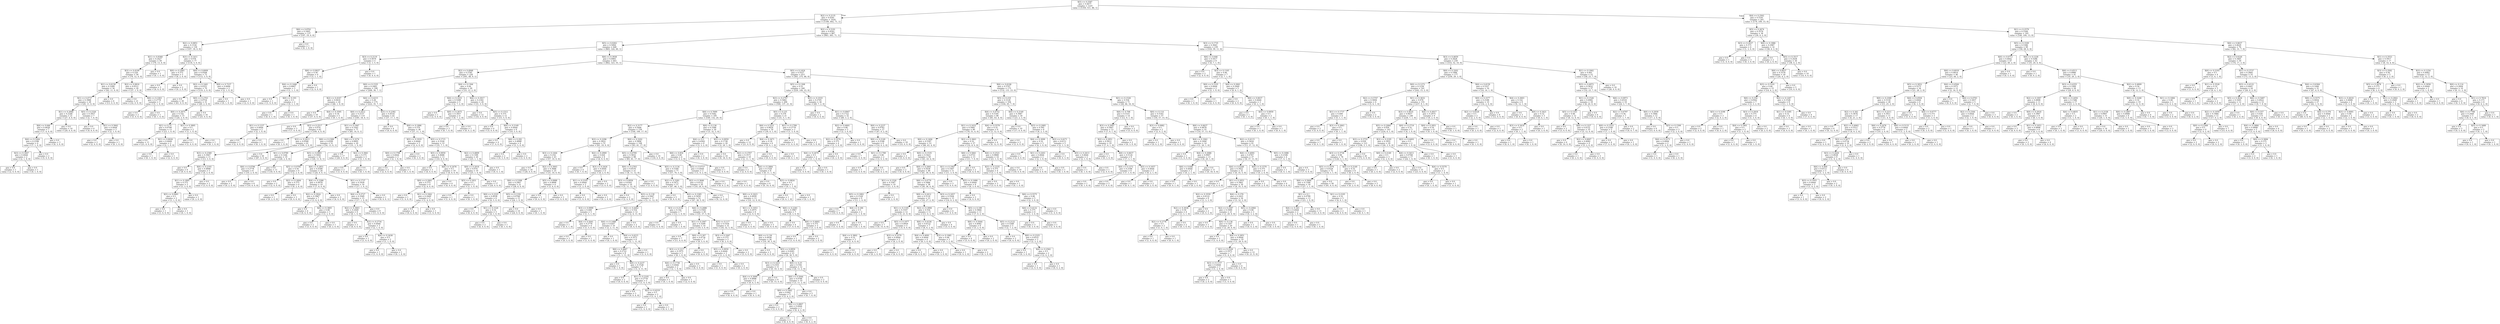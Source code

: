 digraph Tree {
node [shape=box] ;
0 [label="X[5] <= 0.2587\ngini = 0.4477\nsamples = 1225\nvalue = [1359, 511, 86, 1]"] ;
1 [label="X[2] <= 0.2135\ngini = 0.4301\nsamples = 1024\nvalue = [1180, 402, 71, 1]"] ;
0 -> 1 [labeldistance=2.5, labelangle=45, headlabel="True"] ;
2 [label="X[6] <= 0.8761\ngini = 0.1605\nsamples = 137\nvalue = [197, 19, 0, 0]"] ;
1 -> 2 ;
3 [label="X[2] <= 0.0851\ngini = 0.1534\nsamples = 136\nvalue = [197, 18, 0, 0]"] ;
2 -> 3 ;
4 [label="X[1] <= 0.8368\ngini = 0.2427\nsamples = 59\nvalue = [79, 13, 0, 0]"] ;
3 -> 4 ;
5 [label="X[3] <= 0.4109\ngini = 0.229\nsamples = 58\nvalue = [79, 12, 0, 0]"] ;
4 -> 5 ;
6 [label="X[1] <= 0.6158\ngini = 0.3289\nsamples = 34\nvalue = [42, 11, 0, 0]"] ;
5 -> 6 ;
7 [label="X[1] <= 0.4737\ngini = 0.3988\nsamples = 28\nvalue = [29, 11, 0, 0]"] ;
6 -> 7 ;
8 [label="X[1] <= 0.2684\ngini = 0.2248\nsamples = 21\nvalue = [27, 4, 0, 0]"] ;
7 -> 8 ;
9 [label="X[6] <= 0.646\ngini = 0.4628\nsamples = 7\nvalue = [7, 4, 0, 0]"] ;
8 -> 9 ;
10 [label="X[4] <= 0.3264\ngini = 0.2188\nsamples = 4\nvalue = [7, 1, 0, 0]"] ;
9 -> 10 ;
11 [label="X[3] <= 0.3047\ngini = 0.4444\nsamples = 2\nvalue = [2, 1, 0, 0]"] ;
10 -> 11 ;
12 [label="gini = 0.0\nsamples = 1\nvalue = [2, 0, 0, 0]"] ;
11 -> 12 ;
13 [label="gini = 0.0\nsamples = 1\nvalue = [0, 1, 0, 0]"] ;
11 -> 13 ;
14 [label="gini = 0.0\nsamples = 2\nvalue = [5, 0, 0, 0]"] ;
10 -> 14 ;
15 [label="gini = 0.0\nsamples = 3\nvalue = [0, 3, 0, 0]"] ;
9 -> 15 ;
16 [label="gini = 0.0\nsamples = 14\nvalue = [20, 0, 0, 0]"] ;
8 -> 16 ;
17 [label="X[5] <= 0.2326\ngini = 0.3457\nsamples = 7\nvalue = [2, 7, 0, 0]"] ;
7 -> 17 ;
18 [label="gini = 0.0\nsamples = 4\nvalue = [0, 6, 0, 0]"] ;
17 -> 18 ;
19 [label="X[1] <= 0.5842\ngini = 0.4444\nsamples = 3\nvalue = [2, 1, 0, 0]"] ;
17 -> 19 ;
20 [label="gini = 0.0\nsamples = 2\nvalue = [2, 0, 0, 0]"] ;
19 -> 20 ;
21 [label="gini = 0.0\nsamples = 1\nvalue = [0, 1, 0, 0]"] ;
19 -> 21 ;
22 [label="gini = 0.0\nsamples = 6\nvalue = [13, 0, 0, 0]"] ;
6 -> 22 ;
23 [label="X[2] <= 0.0816\ngini = 0.0512\nsamples = 24\nvalue = [37, 1, 0, 0]"] ;
5 -> 23 ;
24 [label="gini = 0.0\nsamples = 21\nvalue = [32, 0, 0, 0]"] ;
23 -> 24 ;
25 [label="X[6] <= 0.3363\ngini = 0.2778\nsamples = 3\nvalue = [5, 1, 0, 0]"] ;
23 -> 25 ;
26 [label="gini = 0.0\nsamples = 2\nvalue = [5, 0, 0, 0]"] ;
25 -> 26 ;
27 [label="gini = 0.0\nsamples = 1\nvalue = [0, 1, 0, 0]"] ;
25 -> 27 ;
28 [label="gini = 0.0\nsamples = 1\nvalue = [0, 1, 0, 0]"] ;
4 -> 28 ;
29 [label="X[3] <= 0.1411\ngini = 0.078\nsamples = 77\nvalue = [118, 5, 0, 0]"] ;
3 -> 29 ;
30 [label="X[0] <= 0.2061\ngini = 0.375\nsamples = 5\nvalue = [6, 2, 0, 0]"] ;
29 -> 30 ;
31 [label="gini = 0.0\nsamples = 3\nvalue = [6, 0, 0, 0]"] ;
30 -> 31 ;
32 [label="gini = 0.0\nsamples = 2\nvalue = [0, 2, 0, 0]"] ;
30 -> 32 ;
33 [label="X[0] <= 0.6009\ngini = 0.0508\nsamples = 72\nvalue = [112, 3, 0, 0]"] ;
29 -> 33 ;
34 [label="X[2] <= 0.1441\ngini = 0.0351\nsamples = 70\nvalue = [110, 2, 0, 0]"] ;
33 -> 34 ;
35 [label="gini = 0.0\nsamples = 39\nvalue = [61, 0, 0, 0]"] ;
34 -> 35 ;
36 [label="X[0] <= 0.2763\ngini = 0.0754\nsamples = 31\nvalue = [49, 2, 0, 0]"] ;
34 -> 36 ;
37 [label="X[0] <= 0.2675\ngini = 0.142\nsamples = 15\nvalue = [24, 2, 0, 0]"] ;
36 -> 37 ;
38 [label="X[1] <= 0.75\ngini = 0.0799\nsamples = 13\nvalue = [23, 1, 0, 0]"] ;
37 -> 38 ;
39 [label="gini = 0.0\nsamples = 11\nvalue = [21, 0, 0, 0]"] ;
38 -> 39 ;
40 [label="X[1] <= 0.8026\ngini = 0.4444\nsamples = 2\nvalue = [2, 1, 0, 0]"] ;
38 -> 40 ;
41 [label="gini = 0.0\nsamples = 1\nvalue = [0, 1, 0, 0]"] ;
40 -> 41 ;
42 [label="gini = 0.0\nsamples = 1\nvalue = [2, 0, 0, 0]"] ;
40 -> 42 ;
43 [label="X[1] <= 0.3895\ngini = 0.5\nsamples = 2\nvalue = [1, 1, 0, 0]"] ;
37 -> 43 ;
44 [label="gini = 0.0\nsamples = 1\nvalue = [1, 0, 0, 0]"] ;
43 -> 44 ;
45 [label="gini = 0.0\nsamples = 1\nvalue = [0, 1, 0, 0]"] ;
43 -> 45 ;
46 [label="gini = 0.0\nsamples = 16\nvalue = [25, 0, 0, 0]"] ;
36 -> 46 ;
47 [label="X[0] <= 0.7237\ngini = 0.4444\nsamples = 2\nvalue = [2, 1, 0, 0]"] ;
33 -> 47 ;
48 [label="gini = 0.0\nsamples = 1\nvalue = [0, 1, 0, 0]"] ;
47 -> 48 ;
49 [label="gini = 0.0\nsamples = 1\nvalue = [2, 0, 0, 0]"] ;
47 -> 49 ;
50 [label="gini = 0.0\nsamples = 1\nvalue = [0, 1, 0, 0]"] ;
2 -> 50 ;
51 [label="X[2] <= 0.5191\ngini = 0.4593\nsamples = 887\nvalue = [983, 383, 71, 1]"] ;
1 -> 51 ;
52 [label="X[5] <= 0.0262\ngini = 0.5004\nsamples = 648\nvalue = [665, 324, 60, 1]"] ;
51 -> 52 ;
53 [label="X[3] <= 0.2119\ngini = 0.5679\nsamples = 5\nvalue = [3, 1, 5, 0]"] ;
52 -> 53 ;
54 [label="X[6] <= 0.9027\ngini = 0.56\nsamples = 4\nvalue = [3, 1, 1, 0]"] ;
53 -> 54 ;
55 [label="X[4] <= 0.1446\ngini = 0.6667\nsamples = 3\nvalue = [1, 1, 1, 0]"] ;
54 -> 55 ;
56 [label="gini = 0.0\nsamples = 1\nvalue = [1, 0, 0, 0]"] ;
55 -> 56 ;
57 [label="X[0] <= 0.193\ngini = 0.5\nsamples = 2\nvalue = [0, 1, 1, 0]"] ;
55 -> 57 ;
58 [label="gini = 0.0\nsamples = 1\nvalue = [0, 0, 1, 0]"] ;
57 -> 58 ;
59 [label="gini = 0.0\nsamples = 1\nvalue = [0, 1, 0, 0]"] ;
57 -> 59 ;
60 [label="gini = 0.0\nsamples = 1\nvalue = [2, 0, 0, 0]"] ;
54 -> 60 ;
61 [label="gini = 0.0\nsamples = 1\nvalue = [0, 0, 4, 0]"] ;
53 -> 61 ;
62 [label="X[6] <= 0.3938\ngini = 0.4965\nsamples = 643\nvalue = [662, 323, 55, 1]"] ;
52 -> 62 ;
63 [label="X[2] <= 0.4948\ngini = 0.2785\nsamples = 228\nvalue = [301, 48, 9, 1]"] ;
62 -> 63 ;
64 [label="X[0] <= 0.1535\ngini = 0.2483\nsamples = 199\nvalue = [268, 36, 7, 1]"] ;
63 -> 64 ;
65 [label="X[2] <= 0.4167\ngini = 0.0416\nsamples = 24\nvalue = [46, 1, 0, 0]"] ;
64 -> 65 ;
66 [label="gini = 0.0\nsamples = 19\nvalue = [37, 0, 0, 0]"] ;
65 -> 66 ;
67 [label="X[4] <= 0.3595\ngini = 0.18\nsamples = 5\nvalue = [9, 1, 0, 0]"] ;
65 -> 67 ;
68 [label="X[1] <= 0.1237\ngini = 0.4444\nsamples = 2\nvalue = [2, 1, 0, 0]"] ;
67 -> 68 ;
69 [label="gini = 0.0\nsamples = 1\nvalue = [2, 0, 0, 0]"] ;
68 -> 69 ;
70 [label="gini = 0.0\nsamples = 1\nvalue = [0, 1, 0, 0]"] ;
68 -> 70 ;
71 [label="gini = 0.0\nsamples = 3\nvalue = [7, 0, 0, 0]"] ;
67 -> 71 ;
72 [label="X[4] <= 0.4215\ngini = 0.28\nsamples = 175\nvalue = [222, 35, 7, 1]"] ;
64 -> 72 ;
73 [label="X[0] <= 0.2412\ngini = 0.2157\nsamples = 133\nvalue = [185, 18, 6, 1]"] ;
72 -> 73 ;
74 [label="X[2] <= 0.2517\ngini = 0.074\nsamples = 62\nvalue = [100, 4, 0, 0]"] ;
73 -> 74 ;
75 [label="gini = 0.0\nsamples = 1\nvalue = [0, 1, 0, 0]"] ;
74 -> 75 ;
76 [label="X[3] <= 0.2413\ngini = 0.0566\nsamples = 61\nvalue = [100, 3, 0, 0]"] ;
74 -> 76 ;
77 [label="X[3] <= 0.2369\ngini = 0.3047\nsamples = 11\nvalue = [13, 3, 0, 0]"] ;
76 -> 77 ;
78 [label="gini = 0.0\nsamples = 6\nvalue = [9, 0, 0, 0]"] ;
77 -> 78 ;
79 [label="X[0] <= 0.2193\ngini = 0.4898\nsamples = 5\nvalue = [4, 3, 0, 0]"] ;
77 -> 79 ;
80 [label="X[1] <= 0.1895\ngini = 0.375\nsamples = 3\nvalue = [1, 3, 0, 0]"] ;
79 -> 80 ;
81 [label="X[5] <= 0.0901\ngini = 0.5\nsamples = 2\nvalue = [1, 1, 0, 0]"] ;
80 -> 81 ;
82 [label="gini = 0.0\nsamples = 1\nvalue = [1, 0, 0, 0]"] ;
81 -> 82 ;
83 [label="gini = 0.0\nsamples = 1\nvalue = [0, 1, 0, 0]"] ;
81 -> 83 ;
84 [label="gini = 0.0\nsamples = 1\nvalue = [0, 2, 0, 0]"] ;
80 -> 84 ;
85 [label="gini = 0.0\nsamples = 2\nvalue = [3, 0, 0, 0]"] ;
79 -> 85 ;
86 [label="gini = 0.0\nsamples = 50\nvalue = [87, 0, 0, 0]"] ;
76 -> 86 ;
87 [label="X[1] <= 0.1947\ngini = 0.3362\nsamples = 71\nvalue = [85, 14, 6, 1]"] ;
73 -> 87 ;
88 [label="X[6] <= 0.2389\ngini = 0.4299\nsamples = 51\nvalue = [54, 13, 6, 1]"] ;
87 -> 88 ;
89 [label="X[1] <= 0.0789\ngini = 0.1244\nsamples = 19\nvalue = [28, 2, 0, 0]"] ;
88 -> 89 ;
90 [label="X[6] <= 0.0796\ngini = 0.2778\nsamples = 8\nvalue = [10, 2, 0, 0]"] ;
89 -> 90 ;
91 [label="gini = 0.0\nsamples = 2\nvalue = [0, 2, 0, 0]"] ;
90 -> 91 ;
92 [label="gini = 0.0\nsamples = 6\nvalue = [10, 0, 0, 0]"] ;
90 -> 92 ;
93 [label="gini = 0.0\nsamples = 11\nvalue = [18, 0, 0, 0]"] ;
89 -> 93 ;
94 [label="X[5] <= 0.0901\ngini = 0.5692\nsamples = 32\nvalue = [26, 11, 6, 1]"] ;
88 -> 94 ;
95 [label="X[5] <= 0.0785\ngini = 0.56\nsamples = 6\nvalue = [2, 2, 6, 0]"] ;
94 -> 95 ;
96 [label="gini = 0.0\nsamples = 2\nvalue = [2, 0, 0, 0]"] ;
95 -> 96 ;
97 [label="X[2] <= 0.2604\ngini = 0.375\nsamples = 4\nvalue = [0, 2, 6, 0]"] ;
95 -> 97 ;
98 [label="gini = 0.0\nsamples = 1\nvalue = [0, 2, 0, 0]"] ;
97 -> 98 ;
99 [label="gini = 0.0\nsamples = 3\nvalue = [0, 0, 6, 0]"] ;
97 -> 99 ;
100 [label="X[0] <= 0.2851\ngini = 0.4308\nsamples = 26\nvalue = [24, 9, 0, 1]"] ;
94 -> 100 ;
101 [label="X[4] <= 0.3388\ngini = 0.4978\nsamples = 10\nvalue = [7, 8, 0, 0]"] ;
100 -> 101 ;
102 [label="X[2] <= 0.3924\ngini = 0.3967\nsamples = 7\nvalue = [3, 8, 0, 0]"] ;
101 -> 102 ;
103 [label="gini = 0.0\nsamples = 4\nvalue = [0, 6, 0, 0]"] ;
102 -> 103 ;
104 [label="X[6] <= 0.3805\ngini = 0.48\nsamples = 3\nvalue = [3, 2, 0, 0]"] ;
102 -> 104 ;
105 [label="gini = 0.0\nsamples = 2\nvalue = [3, 0, 0, 0]"] ;
104 -> 105 ;
106 [label="gini = 0.0\nsamples = 1\nvalue = [0, 2, 0, 0]"] ;
104 -> 106 ;
107 [label="gini = 0.0\nsamples = 3\nvalue = [4, 0, 0, 0]"] ;
101 -> 107 ;
108 [label="X[1] <= 0.1737\ngini = 0.1939\nsamples = 16\nvalue = [17, 1, 0, 1]"] ;
100 -> 108 ;
109 [label="X[4] <= 0.2727\ngini = 0.1049\nsamples = 15\nvalue = [17, 1, 0, 0]"] ;
108 -> 109 ;
110 [label="X[2] <= 0.3663\ngini = 0.2449\nsamples = 6\nvalue = [6, 1, 0, 0]"] ;
109 -> 110 ;
111 [label="gini = 0.0\nsamples = 3\nvalue = [4, 0, 0, 0]"] ;
110 -> 111 ;
112 [label="X[3] <= 0.2734\ngini = 0.4444\nsamples = 3\nvalue = [2, 1, 0, 0]"] ;
110 -> 112 ;
113 [label="gini = 0.0\nsamples = 1\nvalue = [1, 0, 0, 0]"] ;
112 -> 113 ;
114 [label="X[4] <= 0.2438\ngini = 0.5\nsamples = 2\nvalue = [1, 1, 0, 0]"] ;
112 -> 114 ;
115 [label="gini = 0.0\nsamples = 1\nvalue = [1, 0, 0, 0]"] ;
114 -> 115 ;
116 [label="gini = 0.0\nsamples = 1\nvalue = [0, 1, 0, 0]"] ;
114 -> 116 ;
117 [label="gini = 0.0\nsamples = 9\nvalue = [11, 0, 0, 0]"] ;
109 -> 117 ;
118 [label="gini = 0.0\nsamples = 1\nvalue = [0, 0, 0, 1]"] ;
108 -> 118 ;
119 [label="X[6] <= 0.3274\ngini = 0.0605\nsamples = 20\nvalue = [31, 1, 0, 0]"] ;
87 -> 119 ;
120 [label="gini = 0.0\nsamples = 17\nvalue = [28, 0, 0, 0]"] ;
119 -> 120 ;
121 [label="X[2] <= 0.3941\ngini = 0.375\nsamples = 3\nvalue = [3, 1, 0, 0]"] ;
119 -> 121 ;
122 [label="gini = 0.0\nsamples = 2\nvalue = [3, 0, 0, 0]"] ;
121 -> 122 ;
123 [label="gini = 0.0\nsamples = 1\nvalue = [0, 1, 0, 0]"] ;
121 -> 123 ;
124 [label="X[3] <= 0.2382\ngini = 0.4516\nsamples = 42\nvalue = [37, 17, 1, 0]"] ;
72 -> 124 ;
125 [label="gini = 0.0\nsamples = 4\nvalue = [0, 6, 0, 0]"] ;
124 -> 125 ;
126 [label="X[0] <= 0.1886\ngini = 0.379\nsamples = 38\nvalue = [37, 11, 1, 0]"] ;
124 -> 126 ;
127 [label="X[5] <= 0.1919\ngini = 0.4444\nsamples = 5\nvalue = [2, 4, 0, 0]"] ;
126 -> 127 ;
128 [label="X[0] <= 0.1798\ngini = 0.4444\nsamples = 3\nvalue = [2, 1, 0, 0]"] ;
127 -> 128 ;
129 [label="gini = 0.0\nsamples = 2\nvalue = [2, 0, 0, 0]"] ;
128 -> 129 ;
130 [label="gini = 0.0\nsamples = 1\nvalue = [0, 1, 0, 0]"] ;
128 -> 130 ;
131 [label="gini = 0.0\nsamples = 2\nvalue = [0, 3, 0, 0]"] ;
127 -> 131 ;
132 [label="X[5] <= 0.1715\ngini = 0.3104\nsamples = 33\nvalue = [35, 7, 1, 0]"] ;
126 -> 132 ;
133 [label="X[5] <= 0.0959\ngini = 0.4688\nsamples = 13\nvalue = [10, 6, 0, 0]"] ;
132 -> 133 ;
134 [label="gini = 0.0\nsamples = 3\nvalue = [4, 0, 0, 0]"] ;
133 -> 134 ;
135 [label="X[6] <= 0.2478\ngini = 0.5\nsamples = 10\nvalue = [6, 6, 0, 0]"] ;
133 -> 135 ;
136 [label="X[0] <= 0.2061\ngini = 0.375\nsamples = 6\nvalue = [2, 6, 0, 0]"] ;
135 -> 136 ;
137 [label="gini = 0.0\nsamples = 1\nvalue = [1, 0, 0, 0]"] ;
136 -> 137 ;
138 [label="X[1] <= 0.1842\ngini = 0.2449\nsamples = 5\nvalue = [1, 6, 0, 0]"] ;
136 -> 138 ;
139 [label="gini = 0.0\nsamples = 4\nvalue = [0, 6, 0, 0]"] ;
138 -> 139 ;
140 [label="gini = 0.0\nsamples = 1\nvalue = [1, 0, 0, 0]"] ;
138 -> 140 ;
141 [label="gini = 0.0\nsamples = 4\nvalue = [4, 0, 0, 0]"] ;
135 -> 141 ;
142 [label="X[2] <= 0.4809\ngini = 0.1399\nsamples = 20\nvalue = [25, 1, 1, 0]"] ;
132 -> 142 ;
143 [label="X[0] <= 0.2018\ngini = 0.074\nsamples = 19\nvalue = [25, 1, 0, 0]"] ;
142 -> 143 ;
144 [label="X[5] <= 0.1831\ngini = 0.5\nsamples = 2\nvalue = [1, 1, 0, 0]"] ;
143 -> 144 ;
145 [label="gini = 0.0\nsamples = 1\nvalue = [1, 0, 0, 0]"] ;
144 -> 145 ;
146 [label="gini = 0.0\nsamples = 1\nvalue = [0, 1, 0, 0]"] ;
144 -> 146 ;
147 [label="gini = 0.0\nsamples = 17\nvalue = [24, 0, 0, 0]"] ;
143 -> 147 ;
148 [label="gini = 0.0\nsamples = 1\nvalue = [0, 0, 1, 0]"] ;
142 -> 148 ;
149 [label="X[4] <= 0.1364\ngini = 0.44\nsamples = 29\nvalue = [33, 12, 2, 0]"] ;
63 -> 149 ;
150 [label="X[4] <= 0.1033\ngini = 0.5289\nsamples = 5\nvalue = [2, 7, 2, 0]"] ;
149 -> 150 ;
151 [label="gini = 0.0\nsamples = 1\nvalue = [2, 0, 0, 0]"] ;
150 -> 151 ;
152 [label="X[0] <= 0.2675\ngini = 0.3457\nsamples = 4\nvalue = [0, 7, 2, 0]"] ;
150 -> 152 ;
153 [label="gini = 0.0\nsamples = 3\nvalue = [0, 7, 0, 0]"] ;
152 -> 153 ;
154 [label="gini = 0.0\nsamples = 1\nvalue = [0, 0, 2, 0]"] ;
152 -> 154 ;
155 [label="X[4] <= 0.3017\ngini = 0.2392\nsamples = 24\nvalue = [31, 5, 0, 0]"] ;
149 -> 155 ;
156 [label="gini = 0.0\nsamples = 12\nvalue = [16, 0, 0, 0]"] ;
155 -> 156 ;
157 [label="X[5] <= 0.1512\ngini = 0.375\nsamples = 12\nvalue = [15, 5, 0, 0]"] ;
155 -> 157 ;
158 [label="gini = 0.0\nsamples = 4\nvalue = [5, 0, 0, 0]"] ;
157 -> 158 ;
159 [label="X[0] <= 0.2149\ngini = 0.4444\nsamples = 8\nvalue = [10, 5, 0, 0]"] ;
157 -> 159 ;
160 [label="gini = 0.0\nsamples = 4\nvalue = [7, 0, 0, 0]"] ;
159 -> 160 ;
161 [label="X[6] <= 0.292\ngini = 0.4688\nsamples = 4\nvalue = [3, 5, 0, 0]"] ;
159 -> 161 ;
162 [label="gini = 0.0\nsamples = 2\nvalue = [0, 5, 0, 0]"] ;
161 -> 162 ;
163 [label="gini = 0.0\nsamples = 2\nvalue = [3, 0, 0, 0]"] ;
161 -> 163 ;
164 [label="X[5] <= 0.1424\ngini = 0.5527\nsamples = 415\nvalue = [361, 275, 46, 0]"] ;
62 -> 164 ;
165 [label="X[5] <= 0.1308\ngini = 0.53\nsamples = 240\nvalue = [229, 144, 23, 0]"] ;
164 -> 165 ;
166 [label="X[3] <= 0.2797\ngini = 0.5482\nsamples = 206\nvalue = [180, 137, 21, 0]"] ;
165 -> 166 ;
167 [label="X[6] <= 0.7699\ngini = 0.5582\nsamples = 185\nvalue = [149, 132, 20, 0]"] ;
166 -> 167 ;
168 [label="X[2] <= 0.3177\ngini = 0.5446\nsamples = 159\nvalue = [144, 100, 17, 0]"] ;
167 -> 168 ;
169 [label="X[3] <= 0.2296\ngini = 0.3622\nsamples = 51\nvalue = [61, 19, 0, 0]"] ;
168 -> 169 ;
170 [label="X[3] <= 0.1444\ngini = 0.254\nsamples = 43\nvalue = [57, 10, 0, 0]"] ;
169 -> 170 ;
171 [label="gini = 0.0\nsamples = 18\nvalue = [26, 0, 0, 0]"] ;
170 -> 171 ;
172 [label="X[2] <= 0.3003\ngini = 0.3688\nsamples = 25\nvalue = [31, 10, 0, 0]"] ;
170 -> 172 ;
173 [label="X[6] <= 0.5398\ngini = 0.2907\nsamples = 21\nvalue = [28, 6, 0, 0]"] ;
172 -> 173 ;
174 [label="X[0] <= 0.2325\ngini = 0.4938\nsamples = 6\nvalue = [4, 5, 0, 0]"] ;
173 -> 174 ;
175 [label="gini = 0.0\nsamples = 3\nvalue = [0, 4, 0, 0]"] ;
174 -> 175 ;
176 [label="X[1] <= 0.1526\ngini = 0.32\nsamples = 3\nvalue = [4, 1, 0, 0]"] ;
174 -> 176 ;
177 [label="gini = 0.0\nsamples = 2\nvalue = [4, 0, 0, 0]"] ;
176 -> 177 ;
178 [label="gini = 0.0\nsamples = 1\nvalue = [0, 1, 0, 0]"] ;
176 -> 178 ;
179 [label="X[5] <= 0.1192\ngini = 0.0768\nsamples = 15\nvalue = [24, 1, 0, 0]"] ;
173 -> 179 ;
180 [label="gini = 0.0\nsamples = 14\nvalue = [24, 0, 0, 0]"] ;
179 -> 180 ;
181 [label="gini = 0.0\nsamples = 1\nvalue = [0, 1, 0, 0]"] ;
179 -> 181 ;
182 [label="X[5] <= 0.0988\ngini = 0.4898\nsamples = 4\nvalue = [3, 4, 0, 0]"] ;
172 -> 182 ;
183 [label="gini = 0.0\nsamples = 1\nvalue = [0, 4, 0, 0]"] ;
182 -> 183 ;
184 [label="gini = 0.0\nsamples = 3\nvalue = [3, 0, 0, 0]"] ;
182 -> 184 ;
185 [label="X[2] <= 0.2969\ngini = 0.426\nsamples = 8\nvalue = [4, 9, 0, 0]"] ;
169 -> 185 ;
186 [label="gini = 0.0\nsamples = 4\nvalue = [0, 7, 0, 0]"] ;
185 -> 186 ;
187 [label="X[3] <= 0.2426\ngini = 0.4444\nsamples = 4\nvalue = [4, 2, 0, 0]"] ;
185 -> 187 ;
188 [label="X[1] <= 0.2105\ngini = 0.4444\nsamples = 2\nvalue = [1, 2, 0, 0]"] ;
187 -> 188 ;
189 [label="gini = 0.0\nsamples = 1\nvalue = [1, 0, 0, 0]"] ;
188 -> 189 ;
190 [label="gini = 0.0\nsamples = 1\nvalue = [0, 2, 0, 0]"] ;
188 -> 190 ;
191 [label="gini = 0.0\nsamples = 2\nvalue = [3, 0, 0, 0]"] ;
187 -> 191 ;
192 [label="X[0] <= 0.3202\ngini = 0.5806\nsamples = 108\nvalue = [83, 81, 17, 0]"] ;
168 -> 192 ;
193 [label="X[5] <= 0.0785\ngini = 0.5832\nsamples = 98\nvalue = [65, 81, 17, 0]"] ;
192 -> 193 ;
194 [label="X[0] <= 0.2763\ngini = 0.6576\nsamples = 21\nvalue = [8, 11, 12, 0]"] ;
193 -> 194 ;
195 [label="X[3] <= 0.0958\ngini = 0.6301\nsamples = 19\nvalue = [5, 11, 12, 0]"] ;
194 -> 195 ;
196 [label="gini = 0.0\nsamples = 2\nvalue = [2, 0, 0, 0]"] ;
195 -> 196 ;
197 [label="X[3] <= 0.139\ngini = 0.5947\nsamples = 17\nvalue = [3, 11, 12, 0]"] ;
195 -> 197 ;
198 [label="X[3] <= 0.0999\ngini = 0.449\nsamples = 5\nvalue = [1, 5, 1, 0]"] ;
197 -> 198 ;
199 [label="gini = 0.0\nsamples = 1\nvalue = [0, 0, 1, 0]"] ;
198 -> 199 ;
200 [label="X[4] <= 0.5041\ngini = 0.2778\nsamples = 4\nvalue = [1, 5, 0, 0]"] ;
198 -> 200 ;
201 [label="gini = 0.0\nsamples = 3\nvalue = [0, 5, 0, 0]"] ;
200 -> 201 ;
202 [label="gini = 0.0\nsamples = 1\nvalue = [1, 0, 0, 0]"] ;
200 -> 202 ;
203 [label="X[2] <= 0.4462\ngini = 0.554\nsamples = 12\nvalue = [2, 6, 11, 0]"] ;
197 -> 203 ;
204 [label="X[4] <= 0.1488\ngini = 0.4267\nsamples = 10\nvalue = [2, 2, 11, 0]"] ;
203 -> 204 ;
205 [label="gini = 0.0\nsamples = 1\nvalue = [0, 1, 0, 0]"] ;
204 -> 205 ;
206 [label="X[4] <= 0.4215\ngini = 0.3571\nsamples = 9\nvalue = [2, 1, 11, 0]"] ;
204 -> 206 ;
207 [label="X[6] <= 0.4867\ngini = 0.2722\nsamples = 8\nvalue = [1, 1, 11, 0]"] ;
206 -> 207 ;
208 [label="gini = 0.0\nsamples = 1\nvalue = [0, 1, 0, 0]"] ;
207 -> 208 ;
209 [label="X[0] <= 0.2237\ngini = 0.1528\nsamples = 7\nvalue = [1, 0, 11, 0]"] ;
207 -> 209 ;
210 [label="gini = 0.0\nsamples = 2\nvalue = [0, 0, 6, 0]"] ;
209 -> 210 ;
211 [label="X[1] <= 0.2105\ngini = 0.2778\nsamples = 5\nvalue = [1, 0, 5, 0]"] ;
209 -> 211 ;
212 [label="gini = 0.0\nsamples = 3\nvalue = [0, 0, 4, 0]"] ;
211 -> 212 ;
213 [label="X[2] <= 0.4219\ngini = 0.5\nsamples = 2\nvalue = [1, 0, 1, 0]"] ;
211 -> 213 ;
214 [label="gini = 0.0\nsamples = 1\nvalue = [1, 0, 0, 0]"] ;
213 -> 214 ;
215 [label="gini = 0.0\nsamples = 1\nvalue = [0, 0, 1, 0]"] ;
213 -> 215 ;
216 [label="gini = 0.0\nsamples = 1\nvalue = [1, 0, 0, 0]"] ;
206 -> 216 ;
217 [label="gini = 0.0\nsamples = 2\nvalue = [0, 4, 0, 0]"] ;
203 -> 217 ;
218 [label="gini = 0.0\nsamples = 2\nvalue = [3, 0, 0, 0]"] ;
194 -> 218 ;
219 [label="X[5] <= 0.1134\ngini = 0.5309\nsamples = 77\nvalue = [57, 70, 5, 0]"] ;
193 -> 219 ;
220 [label="X[2] <= 0.3281\ngini = 0.5471\nsamples = 57\nvalue = [47, 46, 5, 0]"] ;
219 -> 220 ;
221 [label="gini = 0.0\nsamples = 5\nvalue = [0, 8, 0, 0]"] ;
220 -> 221 ;
222 [label="X[2] <= 0.3385\ngini = 0.5459\nsamples = 52\nvalue = [47, 38, 5, 0]"] ;
220 -> 222 ;
223 [label="X[3] <= 0.2136\ngini = 0.142\nsamples = 7\nvalue = [12, 1, 0, 0]"] ;
222 -> 223 ;
224 [label="gini = 0.0\nsamples = 6\nvalue = [12, 0, 0, 0]"] ;
223 -> 224 ;
225 [label="gini = 0.0\nsamples = 1\nvalue = [0, 1, 0, 0]"] ;
223 -> 225 ;
226 [label="X[4] <= 0.2686\ngini = 0.5583\nsamples = 45\nvalue = [35, 37, 5, 0]"] ;
222 -> 226 ;
227 [label="X[1] <= 0.1947\ngini = 0.3299\nsamples = 14\nvalue = [19, 5, 0, 0]"] ;
226 -> 227 ;
228 [label="gini = 0.0\nsamples = 7\nvalue = [11, 0, 0, 0]"] ;
227 -> 228 ;
229 [label="X[0] <= 0.307\ngini = 0.4734\nsamples = 7\nvalue = [8, 5, 0, 0]"] ;
227 -> 229 ;
230 [label="X[3] <= 0.1217\ngini = 0.1975\nsamples = 5\nvalue = [8, 1, 0, 0]"] ;
229 -> 230 ;
231 [label="X[4] <= 0.1736\ngini = 0.4444\nsamples = 2\nvalue = [2, 1, 0, 0]"] ;
230 -> 231 ;
232 [label="gini = 0.0\nsamples = 1\nvalue = [0, 1, 0, 0]"] ;
231 -> 232 ;
233 [label="gini = 0.0\nsamples = 1\nvalue = [2, 0, 0, 0]"] ;
231 -> 233 ;
234 [label="gini = 0.0\nsamples = 3\nvalue = [6, 0, 0, 0]"] ;
230 -> 234 ;
235 [label="gini = 0.0\nsamples = 2\nvalue = [0, 4, 0, 0]"] ;
229 -> 235 ;
236 [label="X[3] <= 0.117\ngini = 0.5354\nsamples = 31\nvalue = [16, 32, 5, 0]"] ;
226 -> 236 ;
237 [label="X[3] <= 0.1047\ngini = 0.375\nsamples = 5\nvalue = [6, 2, 0, 0]"] ;
236 -> 237 ;
238 [label="X[5] <= 0.0959\ngini = 0.4444\nsamples = 3\nvalue = [1, 2, 0, 0]"] ;
237 -> 238 ;
239 [label="gini = 0.0\nsamples = 1\nvalue = [1, 0, 0, 0]"] ;
238 -> 239 ;
240 [label="gini = 0.0\nsamples = 2\nvalue = [0, 2, 0, 0]"] ;
238 -> 240 ;
241 [label="gini = 0.0\nsamples = 2\nvalue = [5, 0, 0, 0]"] ;
237 -> 241 ;
242 [label="X[0] <= 0.136\ngini = 0.4938\nsamples = 26\nvalue = [10, 30, 5, 0]"] ;
236 -> 242 ;
243 [label="gini = 0.0\nsamples = 3\nvalue = [4, 0, 0, 0]"] ;
242 -> 243 ;
244 [label="X[5] <= 0.0959\ngini = 0.4283\nsamples = 23\nvalue = [6, 30, 5, 0]"] ;
242 -> 244 ;
245 [label="X[3] <= 0.1431\ngini = 0.2355\nsamples = 11\nvalue = [0, 19, 3, 0]"] ;
244 -> 245 ;
246 [label="X[4] <= 0.3099\ngini = 0.4898\nsamples = 2\nvalue = [0, 4, 3, 0]"] ;
245 -> 246 ;
247 [label="gini = 0.0\nsamples = 1\nvalue = [0, 4, 0, 0]"] ;
246 -> 247 ;
248 [label="gini = 0.0\nsamples = 1\nvalue = [0, 0, 3, 0]"] ;
246 -> 248 ;
249 [label="gini = 0.0\nsamples = 9\nvalue = [0, 15, 0, 0]"] ;
245 -> 249 ;
250 [label="X[0] <= 0.25\ngini = 0.554\nsamples = 12\nvalue = [6, 11, 2, 0]"] ;
244 -> 250 ;
251 [label="X[6] <= 0.5044\ngini = 0.4766\nsamples = 10\nvalue = [3, 11, 2, 0]"] ;
250 -> 251 ;
252 [label="X[0] <= 0.1842\ngini = 0.642\nsamples = 5\nvalue = [3, 4, 2, 0]"] ;
251 -> 252 ;
253 [label="gini = 0.0\nsamples = 2\nvalue = [3, 0, 0, 0]"] ;
252 -> 253 ;
254 [label="X[6] <= 0.4867\ngini = 0.4444\nsamples = 3\nvalue = [0, 4, 2, 0]"] ;
252 -> 254 ;
255 [label="gini = 0.0\nsamples = 2\nvalue = [0, 4, 0, 0]"] ;
254 -> 255 ;
256 [label="gini = 0.0\nsamples = 1\nvalue = [0, 0, 2, 0]"] ;
254 -> 256 ;
257 [label="gini = 0.0\nsamples = 5\nvalue = [0, 7, 0, 0]"] ;
251 -> 257 ;
258 [label="gini = 0.0\nsamples = 2\nvalue = [3, 0, 0, 0]"] ;
250 -> 258 ;
259 [label="X[2] <= 0.3646\ngini = 0.4152\nsamples = 20\nvalue = [10, 24, 0, 0]"] ;
219 -> 259 ;
260 [label="gini = 0.0\nsamples = 7\nvalue = [0, 12, 0, 0]"] ;
259 -> 260 ;
261 [label="X[0] <= 0.1623\ngini = 0.4959\nsamples = 13\nvalue = [10, 12, 0, 0]"] ;
259 -> 261 ;
262 [label="X[1] <= 0.1053\ngini = 0.2975\nsamples = 6\nvalue = [2, 9, 0, 0]"] ;
261 -> 262 ;
263 [label="gini = 0.0\nsamples = 1\nvalue = [2, 0, 0, 0]"] ;
262 -> 263 ;
264 [label="gini = 0.0\nsamples = 5\nvalue = [0, 9, 0, 0]"] ;
262 -> 264 ;
265 [label="X[0] <= 0.2281\ngini = 0.3967\nsamples = 7\nvalue = [8, 3, 0, 0]"] ;
261 -> 265 ;
266 [label="gini = 0.0\nsamples = 4\nvalue = [7, 0, 0, 0]"] ;
265 -> 266 ;
267 [label="X[6] <= 0.4602\ngini = 0.375\nsamples = 3\nvalue = [1, 3, 0, 0]"] ;
265 -> 267 ;
268 [label="gini = 0.0\nsamples = 1\nvalue = [1, 0, 0, 0]"] ;
267 -> 268 ;
269 [label="gini = 0.0\nsamples = 2\nvalue = [0, 3, 0, 0]"] ;
267 -> 269 ;
270 [label="gini = 0.0\nsamples = 10\nvalue = [18, 0, 0, 0]"] ;
192 -> 270 ;
271 [label="X[0] <= 0.136\ngini = 0.3388\nsamples = 26\nvalue = [5, 32, 3, 0]"] ;
167 -> 271 ;
272 [label="X[4] <= 0.5\ngini = 0.6562\nsamples = 6\nvalue = [3, 3, 2, 0]"] ;
271 -> 272 ;
273 [label="X[6] <= 0.854\ngini = 0.48\nsamples = 4\nvalue = [3, 0, 2, 0]"] ;
272 -> 273 ;
274 [label="X[5] <= 0.0727\ngini = 0.4444\nsamples = 3\nvalue = [1, 0, 2, 0]"] ;
273 -> 274 ;
275 [label="gini = 0.0\nsamples = 2\nvalue = [0, 0, 2, 0]"] ;
274 -> 275 ;
276 [label="gini = 0.0\nsamples = 1\nvalue = [1, 0, 0, 0]"] ;
274 -> 276 ;
277 [label="gini = 0.0\nsamples = 1\nvalue = [2, 0, 0, 0]"] ;
273 -> 277 ;
278 [label="gini = 0.0\nsamples = 2\nvalue = [0, 3, 0, 0]"] ;
272 -> 278 ;
279 [label="X[5] <= 0.0959\ngini = 0.1738\nsamples = 20\nvalue = [2, 29, 1, 0]"] ;
271 -> 279 ;
280 [label="gini = 0.0\nsamples = 10\nvalue = [0, 18, 0, 0]"] ;
279 -> 280 ;
281 [label="X[2] <= 0.3767\ngini = 0.3571\nsamples = 10\nvalue = [2, 11, 1, 0]"] ;
279 -> 281 ;
282 [label="gini = 0.0\nsamples = 2\nvalue = [2, 0, 0, 0]"] ;
281 -> 282 ;
283 [label="X[4] <= 0.3884\ngini = 0.1528\nsamples = 8\nvalue = [0, 11, 1, 0]"] ;
281 -> 283 ;
284 [label="gini = 0.0\nsamples = 6\nvalue = [0, 10, 0, 0]"] ;
283 -> 284 ;
285 [label="X[3] <= 0.0824\ngini = 0.5\nsamples = 2\nvalue = [0, 1, 1, 0]"] ;
283 -> 285 ;
286 [label="gini = 0.0\nsamples = 1\nvalue = [0, 0, 1, 0]"] ;
285 -> 286 ;
287 [label="gini = 0.0\nsamples = 1\nvalue = [0, 1, 0, 0]"] ;
285 -> 287 ;
288 [label="X[5] <= 0.125\ngini = 0.279\nsamples = 21\nvalue = [31, 5, 1, 0]"] ;
166 -> 288 ;
289 [label="X[6] <= 0.5221\ngini = 0.0624\nsamples = 18\nvalue = [30, 0, 1, 0]"] ;
288 -> 289 ;
290 [label="gini = 0.0\nsamples = 12\nvalue = [21, 0, 0, 0]"] ;
289 -> 290 ;
291 [label="X[4] <= 0.3471\ngini = 0.18\nsamples = 6\nvalue = [9, 0, 1, 0]"] ;
289 -> 291 ;
292 [label="gini = 0.0\nsamples = 5\nvalue = [9, 0, 0, 0]"] ;
291 -> 292 ;
293 [label="gini = 0.0\nsamples = 1\nvalue = [0, 0, 1, 0]"] ;
291 -> 293 ;
294 [label="X[1] <= 0.1789\ngini = 0.2778\nsamples = 3\nvalue = [1, 5, 0, 0]"] ;
288 -> 294 ;
295 [label="gini = 0.0\nsamples = 1\nvalue = [1, 0, 0, 0]"] ;
294 -> 295 ;
296 [label="gini = 0.0\nsamples = 2\nvalue = [0, 5, 0, 0]"] ;
294 -> 296 ;
297 [label="X[3] <= 0.1019\ngini = 0.2705\nsamples = 34\nvalue = [49, 7, 2, 0]"] ;
165 -> 297 ;
298 [label="gini = 0.0\nsamples = 2\nvalue = [0, 4, 0, 0]"] ;
297 -> 298 ;
299 [label="X[1] <= 0.0947\ngini = 0.1722\nsamples = 32\nvalue = [49, 3, 2, 0]"] ;
297 -> 299 ;
300 [label="X[2] <= 0.4601\ngini = 0.48\nsamples = 5\nvalue = [2, 3, 0, 0]"] ;
299 -> 300 ;
301 [label="X[2] <= 0.3576\ngini = 0.375\nsamples = 4\nvalue = [1, 3, 0, 0]"] ;
300 -> 301 ;
302 [label="X[4] <= 0.2479\ngini = 0.5\nsamples = 2\nvalue = [1, 1, 0, 0]"] ;
301 -> 302 ;
303 [label="gini = 0.0\nsamples = 1\nvalue = [1, 0, 0, 0]"] ;
302 -> 303 ;
304 [label="gini = 0.0\nsamples = 1\nvalue = [0, 1, 0, 0]"] ;
302 -> 304 ;
305 [label="gini = 0.0\nsamples = 2\nvalue = [0, 2, 0, 0]"] ;
301 -> 305 ;
306 [label="gini = 0.0\nsamples = 1\nvalue = [1, 0, 0, 0]"] ;
300 -> 306 ;
307 [label="X[0] <= 0.2237\ngini = 0.0783\nsamples = 27\nvalue = [47, 0, 2, 0]"] ;
299 -> 307 ;
308 [label="X[0] <= 0.2149\ngini = 0.2188\nsamples = 9\nvalue = [14, 0, 2, 0]"] ;
307 -> 308 ;
309 [label="gini = 0.0\nsamples = 7\nvalue = [11, 0, 0, 0]"] ;
308 -> 309 ;
310 [label="X[1] <= 0.1789\ngini = 0.48\nsamples = 2\nvalue = [3, 0, 2, 0]"] ;
308 -> 310 ;
311 [label="gini = 0.0\nsamples = 1\nvalue = [3, 0, 0, 0]"] ;
310 -> 311 ;
312 [label="gini = 0.0\nsamples = 1\nvalue = [0, 0, 2, 0]"] ;
310 -> 312 ;
313 [label="gini = 0.0\nsamples = 18\nvalue = [33, 0, 0, 0]"] ;
307 -> 313 ;
314 [label="X[6] <= 0.6106\ngini = 0.5707\nsamples = 175\nvalue = [132, 131, 23, 0]"] ;
164 -> 314 ;
315 [label="X[5] <= 0.218\ngini = 0.5128\nsamples = 104\nvalue = [104, 65, 7, 0]"] ;
314 -> 315 ;
316 [label="X[4] <= 0.4752\ngini = 0.5185\nsamples = 86\nvalue = [81, 63, 4, 0]"] ;
315 -> 316 ;
317 [label="X[1] <= 0.1632\ngini = 0.5081\nsamples = 80\nvalue = [78, 51, 4, 0]"] ;
316 -> 317 ;
318 [label="X[0] <= 0.1404\ngini = 0.5397\nsamples = 53\nvalue = [46, 43, 4, 0]"] ;
317 -> 318 ;
319 [label="gini = 0.0\nsamples = 3\nvalue = [5, 0, 0, 0]"] ;
318 -> 319 ;
320 [label="X[0] <= 0.1535\ngini = 0.5421\nsamples = 50\nvalue = [41, 43, 4, 0]"] ;
318 -> 320 ;
321 [label="gini = 0.0\nsamples = 2\nvalue = [0, 4, 0, 0]"] ;
320 -> 321 ;
322 [label="X[0] <= 0.2061\ngini = 0.5439\nsamples = 48\nvalue = [41, 39, 4, 0]"] ;
320 -> 322 ;
323 [label="X[1] <= 0.1526\ngini = 0.3367\nsamples = 10\nvalue = [11, 3, 0, 0]"] ;
322 -> 323 ;
324 [label="X[5] <= 0.1802\ngini = 0.1528\nsamples = 9\nvalue = [11, 1, 0, 0]"] ;
323 -> 324 ;
325 [label="gini = 0.0\nsamples = 7\nvalue = [10, 0, 0, 0]"] ;
324 -> 325 ;
326 [label="X[4] <= 0.186\ngini = 0.5\nsamples = 2\nvalue = [1, 1, 0, 0]"] ;
324 -> 326 ;
327 [label="gini = 0.0\nsamples = 1\nvalue = [1, 0, 0, 0]"] ;
326 -> 327 ;
328 [label="gini = 0.0\nsamples = 1\nvalue = [0, 1, 0, 0]"] ;
326 -> 328 ;
329 [label="gini = 0.0\nsamples = 1\nvalue = [0, 2, 0, 0]"] ;
323 -> 329 ;
330 [label="X[6] <= 0.4779\ngini = 0.5486\nsamples = 38\nvalue = [30, 36, 4, 0]"] ;
322 -> 330 ;
331 [label="X[0] <= 0.2412\ngini = 0.5116\nsamples = 23\nvalue = [16, 27, 2, 0]"] ;
330 -> 331 ;
332 [label="X[1] <= 0.1105\ngini = 0.3107\nsamples = 12\nvalue = [5, 21, 0, 0]"] ;
331 -> 332 ;
333 [label="gini = 0.0\nsamples = 7\nvalue = [0, 15, 0, 0]"] ;
332 -> 333 ;
334 [label="X[5] <= 0.1977\ngini = 0.4959\nsamples = 5\nvalue = [5, 6, 0, 0]"] ;
332 -> 334 ;
335 [label="X[4] <= 0.3802\ngini = 0.32\nsamples = 3\nvalue = [1, 4, 0, 0]"] ;
334 -> 335 ;
336 [label="gini = 0.0\nsamples = 1\nvalue = [1, 0, 0, 0]"] ;
335 -> 336 ;
337 [label="gini = 0.0\nsamples = 2\nvalue = [0, 4, 0, 0]"] ;
335 -> 337 ;
338 [label="X[3] <= 0.2579\ngini = 0.4444\nsamples = 2\nvalue = [4, 2, 0, 0]"] ;
334 -> 338 ;
339 [label="gini = 0.0\nsamples = 1\nvalue = [0, 2, 0, 0]"] ;
338 -> 339 ;
340 [label="gini = 0.0\nsamples = 1\nvalue = [4, 0, 0, 0]"] ;
338 -> 340 ;
341 [label="X[2] <= 0.3906\ngini = 0.554\nsamples = 11\nvalue = [11, 6, 2, 0]"] ;
331 -> 341 ;
342 [label="X[6] <= 0.4336\ngini = 0.6122\nsamples = 7\nvalue = [6, 6, 2, 0]"] ;
341 -> 342 ;
343 [label="X[4] <= 0.4091\ngini = 0.4444\nsamples = 4\nvalue = [6, 3, 0, 0]"] ;
342 -> 343 ;
344 [label="gini = 0.0\nsamples = 3\nvalue = [6, 0, 0, 0]"] ;
343 -> 344 ;
345 [label="gini = 0.0\nsamples = 1\nvalue = [0, 3, 0, 0]"] ;
343 -> 345 ;
346 [label="X[3] <= 0.1985\ngini = 0.48\nsamples = 3\nvalue = [0, 3, 2, 0]"] ;
342 -> 346 ;
347 [label="gini = 0.0\nsamples = 1\nvalue = [0, 0, 2, 0]"] ;
346 -> 347 ;
348 [label="gini = 0.0\nsamples = 2\nvalue = [0, 3, 0, 0]"] ;
346 -> 348 ;
349 [label="gini = 0.0\nsamples = 4\nvalue = [5, 0, 0, 0]"] ;
341 -> 349 ;
350 [label="X[3] <= 0.1657\ngini = 0.5504\nsamples = 15\nvalue = [14, 9, 2, 0]"] ;
330 -> 350 ;
351 [label="gini = 0.0\nsamples = 4\nvalue = [7, 0, 0, 0]"] ;
350 -> 351 ;
352 [label="X[5] <= 0.189\ngini = 0.5864\nsamples = 11\nvalue = [7, 9, 2, 0]"] ;
350 -> 352 ;
353 [label="X[6] <= 0.5044\ngini = 0.4082\nsamples = 6\nvalue = [5, 2, 0, 0]"] ;
352 -> 353 ;
354 [label="gini = 0.0\nsamples = 4\nvalue = [5, 0, 0, 0]"] ;
353 -> 354 ;
355 [label="gini = 0.0\nsamples = 2\nvalue = [0, 2, 0, 0]"] ;
353 -> 355 ;
356 [label="X[5] <= 0.2122\ngini = 0.5289\nsamples = 5\nvalue = [2, 7, 2, 0]"] ;
352 -> 356 ;
357 [label="gini = 0.0\nsamples = 2\nvalue = [0, 4, 0, 0]"] ;
356 -> 357 ;
358 [label="X[0] <= 0.2325\ngini = 0.6531\nsamples = 3\nvalue = [2, 3, 2, 0]"] ;
356 -> 358 ;
359 [label="gini = 0.0\nsamples = 1\nvalue = [0, 3, 0, 0]"] ;
358 -> 359 ;
360 [label="X[4] <= 0.2562\ngini = 0.5\nsamples = 2\nvalue = [2, 0, 2, 0]"] ;
358 -> 360 ;
361 [label="gini = 0.0\nsamples = 1\nvalue = [2, 0, 0, 0]"] ;
360 -> 361 ;
362 [label="gini = 0.0\nsamples = 1\nvalue = [0, 0, 2, 0]"] ;
360 -> 362 ;
363 [label="X[2] <= 0.3663\ngini = 0.32\nsamples = 27\nvalue = [32, 8, 0, 0]"] ;
317 -> 363 ;
364 [label="X[6] <= 0.5841\ngini = 0.4753\nsamples = 13\nvalue = [11, 7, 0, 0]"] ;
363 -> 364 ;
365 [label="X[1] <= 0.1947\ngini = 0.3367\nsamples = 11\nvalue = [11, 3, 0, 0]"] ;
364 -> 365 ;
366 [label="gini = 0.0\nsamples = 3\nvalue = [5, 0, 0, 0]"] ;
365 -> 366 ;
367 [label="X[5] <= 0.1686\ngini = 0.4444\nsamples = 8\nvalue = [6, 3, 0, 0]"] ;
365 -> 367 ;
368 [label="gini = 0.0\nsamples = 3\nvalue = [4, 0, 0, 0]"] ;
367 -> 368 ;
369 [label="X[6] <= 0.5575\ngini = 0.48\nsamples = 5\nvalue = [2, 3, 0, 0]"] ;
367 -> 369 ;
370 [label="X[4] <= 0.4132\ngini = 0.375\nsamples = 4\nvalue = [1, 3, 0, 0]"] ;
369 -> 370 ;
371 [label="gini = 0.0\nsamples = 3\nvalue = [0, 3, 0, 0]"] ;
370 -> 371 ;
372 [label="gini = 0.0\nsamples = 1\nvalue = [1, 0, 0, 0]"] ;
370 -> 372 ;
373 [label="gini = 0.0\nsamples = 1\nvalue = [1, 0, 0, 0]"] ;
369 -> 373 ;
374 [label="gini = 0.0\nsamples = 2\nvalue = [0, 4, 0, 0]"] ;
364 -> 374 ;
375 [label="X[4] <= 0.2521\ngini = 0.0868\nsamples = 14\nvalue = [21, 1, 0, 0]"] ;
363 -> 375 ;
376 [label="X[3] <= 0.2335\ngini = 0.375\nsamples = 4\nvalue = [3, 1, 0, 0]"] ;
375 -> 376 ;
377 [label="gini = 0.0\nsamples = 3\nvalue = [3, 0, 0, 0]"] ;
376 -> 377 ;
378 [label="gini = 0.0\nsamples = 1\nvalue = [0, 1, 0, 0]"] ;
376 -> 378 ;
379 [label="gini = 0.0\nsamples = 10\nvalue = [18, 0, 0, 0]"] ;
375 -> 379 ;
380 [label="X[4] <= 0.5579\ngini = 0.32\nsamples = 6\nvalue = [3, 12, 0, 0]"] ;
316 -> 380 ;
381 [label="gini = 0.0\nsamples = 4\nvalue = [0, 12, 0, 0]"] ;
380 -> 381 ;
382 [label="gini = 0.0\nsamples = 2\nvalue = [3, 0, 0, 0]"] ;
380 -> 382 ;
383 [label="X[0] <= 0.2149\ngini = 0.3087\nsamples = 18\nvalue = [23, 2, 3, 0]"] ;
315 -> 383 ;
384 [label="gini = 0.0\nsamples = 10\nvalue = [17, 0, 0, 0]"] ;
383 -> 384 ;
385 [label="X[3] <= 0.2085\ngini = 0.595\nsamples = 8\nvalue = [6, 2, 3, 0]"] ;
383 -> 385 ;
386 [label="X[4] <= 0.3099\ngini = 0.32\nsamples = 3\nvalue = [4, 1, 0, 0]"] ;
385 -> 386 ;
387 [label="gini = 0.0\nsamples = 1\nvalue = [2, 0, 0, 0]"] ;
386 -> 387 ;
388 [label="X[1] <= 0.2263\ngini = 0.4444\nsamples = 2\nvalue = [2, 1, 0, 0]"] ;
386 -> 388 ;
389 [label="gini = 0.0\nsamples = 1\nvalue = [2, 0, 0, 0]"] ;
388 -> 389 ;
390 [label="gini = 0.0\nsamples = 1\nvalue = [0, 1, 0, 0]"] ;
388 -> 390 ;
391 [label="X[2] <= 0.4271\ngini = 0.6111\nsamples = 5\nvalue = [2, 1, 3, 0]"] ;
385 -> 391 ;
392 [label="gini = 0.0\nsamples = 3\nvalue = [0, 0, 3, 0]"] ;
391 -> 392 ;
393 [label="X[5] <= 0.2413\ngini = 0.4444\nsamples = 2\nvalue = [2, 1, 0, 0]"] ;
391 -> 393 ;
394 [label="gini = 0.0\nsamples = 1\nvalue = [0, 1, 0, 0]"] ;
393 -> 394 ;
395 [label="gini = 0.0\nsamples = 1\nvalue = [2, 0, 0, 0]"] ;
393 -> 395 ;
396 [label="X[1] <= 0.1526\ngini = 0.554\nsamples = 71\nvalue = [28, 66, 16, 0]"] ;
314 -> 396 ;
397 [label="X[6] <= 0.708\ngini = 0.5331\nsamples = 14\nvalue = [12, 9, 1, 0]"] ;
396 -> 397 ;
398 [label="X[3] <= 0.2007\ngini = 0.5467\nsamples = 12\nvalue = [7, 9, 1, 0]"] ;
397 -> 398 ;
399 [label="X[2] <= 0.2951\ngini = 0.5612\nsamples = 10\nvalue = [7, 6, 1, 0]"] ;
398 -> 399 ;
400 [label="gini = 0.0\nsamples = 1\nvalue = [0, 3, 0, 0]"] ;
399 -> 400 ;
401 [label="X[6] <= 0.6637\ngini = 0.5124\nsamples = 9\nvalue = [7, 3, 1, 0]"] ;
399 -> 401 ;
402 [label="X[0] <= 0.1272\ngini = 0.2188\nsamples = 6\nvalue = [7, 1, 0, 0]"] ;
401 -> 402 ;
403 [label="gini = 0.0\nsamples = 1\nvalue = [0, 1, 0, 0]"] ;
402 -> 403 ;
404 [label="gini = 0.0\nsamples = 5\nvalue = [7, 0, 0, 0]"] ;
402 -> 404 ;
405 [label="X[5] <= 0.1657\ngini = 0.4444\nsamples = 3\nvalue = [0, 2, 1, 0]"] ;
401 -> 405 ;
406 [label="gini = 0.0\nsamples = 1\nvalue = [0, 0, 1, 0]"] ;
405 -> 406 ;
407 [label="gini = 0.0\nsamples = 2\nvalue = [0, 2, 0, 0]"] ;
405 -> 407 ;
408 [label="gini = 0.0\nsamples = 2\nvalue = [0, 3, 0, 0]"] ;
398 -> 408 ;
409 [label="gini = 0.0\nsamples = 2\nvalue = [5, 0, 0, 0]"] ;
397 -> 409 ;
410 [label="X[0] <= 0.114\ngini = 0.5183\nsamples = 57\nvalue = [16, 57, 15, 0]"] ;
396 -> 410 ;
411 [label="X[3] <= 0.0982\ngini = 0.5\nsamples = 2\nvalue = [2, 0, 2, 0]"] ;
410 -> 411 ;
412 [label="gini = 0.0\nsamples = 1\nvalue = [0, 0, 2, 0]"] ;
411 -> 412 ;
413 [label="gini = 0.0\nsamples = 1\nvalue = [2, 0, 0, 0]"] ;
411 -> 413 ;
414 [label="X[6] <= 0.6637\ngini = 0.4878\nsamples = 55\nvalue = [14, 57, 13, 0]"] ;
410 -> 414 ;
415 [label="X[4] <= 0.1942\ngini = 0.1694\nsamples = 14\nvalue = [1, 20, 1, 0]"] ;
414 -> 415 ;
416 [label="gini = 0.0\nsamples = 1\nvalue = [1, 0, 0, 0]"] ;
415 -> 416 ;
417 [label="X[4] <= 0.2686\ngini = 0.0907\nsamples = 13\nvalue = [0, 20, 1, 0]"] ;
415 -> 417 ;
418 [label="X[6] <= 0.646\ngini = 0.4444\nsamples = 2\nvalue = [0, 2, 1, 0]"] ;
417 -> 418 ;
419 [label="gini = 0.0\nsamples = 1\nvalue = [0, 0, 1, 0]"] ;
418 -> 419 ;
420 [label="gini = 0.0\nsamples = 1\nvalue = [0, 2, 0, 0]"] ;
418 -> 420 ;
421 [label="gini = 0.0\nsamples = 11\nvalue = [0, 18, 0, 0]"] ;
417 -> 421 ;
422 [label="X[2] <= 0.4115\ngini = 0.5624\nsamples = 41\nvalue = [13, 37, 12, 0]"] ;
414 -> 422 ;
423 [label="X[4] <= 0.4091\ngini = 0.4767\nsamples = 37\nvalue = [6, 37, 11, 0]"] ;
422 -> 423 ;
424 [label="X[4] <= 0.0248\ngini = 0.3922\nsamples = 31\nvalue = [6, 35, 5, 0]"] ;
423 -> 424 ;
425 [label="gini = 0.0\nsamples = 1\nvalue = [2, 0, 0, 0]"] ;
424 -> 425 ;
426 [label="X[1] <= 0.2053\ngini = 0.3461\nsamples = 30\nvalue = [4, 35, 5, 0]"] ;
424 -> 426 ;
427 [label="X[2] <= 0.3559\ngini = 0.6122\nsamples = 6\nvalue = [1, 3, 3, 0]"] ;
426 -> 427 ;
428 [label="X[2] <= 0.3038\ngini = 0.56\nsamples = 4\nvalue = [1, 3, 1, 0]"] ;
427 -> 428 ;
429 [label="X[2] <= 0.2778\ngini = 0.5\nsamples = 2\nvalue = [1, 0, 1, 0]"] ;
428 -> 429 ;
430 [label="gini = 0.0\nsamples = 1\nvalue = [1, 0, 0, 0]"] ;
429 -> 430 ;
431 [label="gini = 0.0\nsamples = 1\nvalue = [0, 0, 1, 0]"] ;
429 -> 431 ;
432 [label="gini = 0.0\nsamples = 2\nvalue = [0, 3, 0, 0]"] ;
428 -> 432 ;
433 [label="gini = 0.0\nsamples = 2\nvalue = [0, 0, 2, 0]"] ;
427 -> 433 ;
434 [label="X[4] <= 0.376\ngini = 0.2425\nsamples = 24\nvalue = [3, 32, 2, 0]"] ;
426 -> 434 ;
435 [label="X[2] <= 0.2587\ngini = 0.1699\nsamples = 21\nvalue = [3, 29, 0, 0]"] ;
434 -> 435 ;
436 [label="gini = 0.0\nsamples = 1\nvalue = [1, 0, 0, 0]"] ;
435 -> 436 ;
437 [label="X[0] <= 0.136\ngini = 0.1207\nsamples = 20\nvalue = [2, 29, 0, 0]"] ;
435 -> 437 ;
438 [label="gini = 0.0\nsamples = 1\nvalue = [1, 0, 0, 0]"] ;
437 -> 438 ;
439 [label="X[4] <= 0.2851\ngini = 0.0644\nsamples = 19\nvalue = [1, 29, 0, 0]"] ;
437 -> 439 ;
440 [label="X[1] <= 0.2526\ngini = 0.1975\nsamples = 7\nvalue = [1, 8, 0, 0]"] ;
439 -> 440 ;
441 [label="X[3] <= 0.1157\ngini = 0.4444\nsamples = 3\nvalue = [1, 2, 0, 0]"] ;
440 -> 441 ;
442 [label="gini = 0.0\nsamples = 2\nvalue = [0, 2, 0, 0]"] ;
441 -> 442 ;
443 [label="gini = 0.0\nsamples = 1\nvalue = [1, 0, 0, 0]"] ;
441 -> 443 ;
444 [label="gini = 0.0\nsamples = 4\nvalue = [0, 6, 0, 0]"] ;
440 -> 444 ;
445 [label="gini = 0.0\nsamples = 12\nvalue = [0, 21, 0, 0]"] ;
439 -> 445 ;
446 [label="X[5] <= 0.2064\ngini = 0.48\nsamples = 3\nvalue = [0, 3, 2, 0]"] ;
434 -> 446 ;
447 [label="gini = 0.0\nsamples = 1\nvalue = [0, 0, 2, 0]"] ;
446 -> 447 ;
448 [label="gini = 0.0\nsamples = 2\nvalue = [0, 3, 0, 0]"] ;
446 -> 448 ;
449 [label="X[0] <= 0.1579\ngini = 0.375\nsamples = 6\nvalue = [0, 2, 6, 0]"] ;
423 -> 449 ;
450 [label="gini = 0.0\nsamples = 2\nvalue = [0, 2, 0, 0]"] ;
449 -> 450 ;
451 [label="gini = 0.0\nsamples = 4\nvalue = [0, 0, 6, 0]"] ;
449 -> 451 ;
452 [label="X[5] <= 0.1686\ngini = 0.2188\nsamples = 4\nvalue = [7, 0, 1, 0]"] ;
422 -> 452 ;
453 [label="gini = 0.0\nsamples = 1\nvalue = [0, 0, 1, 0]"] ;
452 -> 453 ;
454 [label="gini = 0.0\nsamples = 3\nvalue = [7, 0, 0, 0]"] ;
452 -> 454 ;
455 [label="X[3] <= 0.1735\ngini = 0.3043\nsamples = 239\nvalue = [318, 59, 11, 0]"] ;
51 -> 455 ;
456 [label="X[6] <= 0.646\ngini = 0.5417\nsamples = 9\nvalue = [4, 7, 1, 0]"] ;
455 -> 456 ;
457 [label="gini = 0.0\nsamples = 2\nvalue = [2, 0, 0, 0]"] ;
456 -> 457 ;
458 [label="X[3] <= 0.1165\ngini = 0.46\nsamples = 7\nvalue = [2, 7, 1, 0]"] ;
456 -> 458 ;
459 [label="X[0] <= 0.1535\ngini = 0.4444\nsamples = 2\nvalue = [2, 1, 0, 0]"] ;
458 -> 459 ;
460 [label="gini = 0.0\nsamples = 1\nvalue = [0, 1, 0, 0]"] ;
459 -> 460 ;
461 [label="gini = 0.0\nsamples = 1\nvalue = [2, 0, 0, 0]"] ;
459 -> 461 ;
462 [label="X[0] <= 0.2061\ngini = 0.2449\nsamples = 5\nvalue = [0, 6, 1, 0]"] ;
458 -> 462 ;
463 [label="gini = 0.0\nsamples = 2\nvalue = [0, 4, 0, 0]"] ;
462 -> 463 ;
464 [label="X[6] <= 0.6637\ngini = 0.4444\nsamples = 3\nvalue = [0, 2, 1, 0]"] ;
462 -> 464 ;
465 [label="gini = 0.0\nsamples = 1\nvalue = [0, 1, 0, 0]"] ;
464 -> 465 ;
466 [label="X[5] <= 0.0959\ngini = 0.5\nsamples = 2\nvalue = [0, 1, 1, 0]"] ;
464 -> 466 ;
467 [label="gini = 0.0\nsamples = 1\nvalue = [0, 1, 0, 0]"] ;
466 -> 467 ;
468 [label="gini = 0.0\nsamples = 1\nvalue = [0, 0, 1, 0]"] ;
466 -> 468 ;
469 [label="X[3] <= 0.4659\ngini = 0.2828\nsamples = 230\nvalue = [314, 52, 10, 0]"] ;
455 -> 469 ;
470 [label="X[0] <= 0.3202\ngini = 0.1996\nsamples = 177\nvalue = [256, 29, 3, 0]"] ;
469 -> 470 ;
471 [label="X[0] <= 0.1272\ngini = 0.1236\nsamples = 161\nvalue = [242, 15, 2, 0]"] ;
470 -> 471 ;
472 [label="X[2] <= 0.5747\ngini = 0.5694\nsamples = 6\nvalue = [5, 6, 1, 0]"] ;
471 -> 472 ;
473 [label="X[1] <= 0.1737\ngini = 0.449\nsamples = 4\nvalue = [5, 1, 1, 0]"] ;
472 -> 473 ;
474 [label="gini = 0.0\nsamples = 2\nvalue = [5, 0, 0, 0]"] ;
473 -> 474 ;
475 [label="X[3] <= 0.2063\ngini = 0.5\nsamples = 2\nvalue = [0, 1, 1, 0]"] ;
473 -> 475 ;
476 [label="gini = 0.0\nsamples = 1\nvalue = [0, 0, 1, 0]"] ;
475 -> 476 ;
477 [label="gini = 0.0\nsamples = 1\nvalue = [0, 1, 0, 0]"] ;
475 -> 477 ;
478 [label="gini = 0.0\nsamples = 2\nvalue = [0, 5, 0, 0]"] ;
472 -> 478 ;
479 [label="X[1] <= 0.3632\ngini = 0.078\nsamples = 155\nvalue = [237, 9, 1, 0]"] ;
471 -> 479 ;
480 [label="X[3] <= 0.4635\ngini = 0.0657\nsamples = 146\nvalue = [228, 7, 1, 0]"] ;
479 -> 480 ;
481 [label="X[5] <= 0.2064\ngini = 0.059\nsamples = 143\nvalue = [224, 6, 1, 0]"] ;
480 -> 481 ;
482 [label="X[3] <= 0.3755\ngini = 0.039\nsamples = 123\nvalue = [198, 3, 1, 0]"] ;
481 -> 482 ;
483 [label="X[3] <= 0.3738\ngini = 0.06\nsamples = 78\nvalue = [126, 3, 1, 0]"] ;
482 -> 483 ;
484 [label="X[5] <= 0.1076\ngini = 0.0329\nsamples = 72\nvalue = [118, 1, 1, 0]"] ;
483 -> 484 ;
485 [label="X[6] <= 0.5664\ngini = 0.1308\nsamples = 16\nvalue = [27, 1, 1, 0]"] ;
484 -> 485 ;
486 [label="X[1] <= 0.1\ngini = 0.0799\nsamples = 13\nvalue = [23, 1, 0, 0]"] ;
485 -> 486 ;
487 [label="X[4] <= 0.343\ngini = 0.4444\nsamples = 2\nvalue = [2, 1, 0, 0]"] ;
486 -> 487 ;
488 [label="gini = 0.0\nsamples = 1\nvalue = [2, 0, 0, 0]"] ;
487 -> 488 ;
489 [label="gini = 0.0\nsamples = 1\nvalue = [0, 1, 0, 0]"] ;
487 -> 489 ;
490 [label="gini = 0.0\nsamples = 11\nvalue = [21, 0, 0, 0]"] ;
486 -> 490 ;
491 [label="X[1] <= 0.2105\ngini = 0.32\nsamples = 3\nvalue = [4, 0, 1, 0]"] ;
485 -> 491 ;
492 [label="gini = 0.0\nsamples = 2\nvalue = [4, 0, 0, 0]"] ;
491 -> 492 ;
493 [label="gini = 0.0\nsamples = 1\nvalue = [0, 0, 1, 0]"] ;
491 -> 493 ;
494 [label="gini = 0.0\nsamples = 56\nvalue = [91, 0, 0, 0]"] ;
484 -> 494 ;
495 [label="X[0] <= 0.2149\ngini = 0.32\nsamples = 6\nvalue = [8, 2, 0, 0]"] ;
483 -> 495 ;
496 [label="gini = 0.0\nsamples = 1\nvalue = [0, 2, 0, 0]"] ;
495 -> 496 ;
497 [label="gini = 0.0\nsamples = 5\nvalue = [8, 0, 0, 0]"] ;
495 -> 497 ;
498 [label="gini = 0.0\nsamples = 45\nvalue = [72, 0, 0, 0]"] ;
482 -> 498 ;
499 [label="X[3] <= 0.2195\ngini = 0.1855\nsamples = 20\nvalue = [26, 3, 0, 0]"] ;
481 -> 499 ;
500 [label="X[0] <= 0.2149\ngini = 0.5\nsamples = 3\nvalue = [2, 2, 0, 0]"] ;
499 -> 500 ;
501 [label="gini = 0.0\nsamples = 1\nvalue = [0, 2, 0, 0]"] ;
500 -> 501 ;
502 [label="gini = 0.0\nsamples = 2\nvalue = [2, 0, 0, 0]"] ;
500 -> 502 ;
503 [label="X[4] <= 0.5413\ngini = 0.0768\nsamples = 17\nvalue = [24, 1, 0, 0]"] ;
499 -> 503 ;
504 [label="gini = 0.0\nsamples = 15\nvalue = [23, 0, 0, 0]"] ;
503 -> 504 ;
505 [label="X[4] <= 0.5579\ngini = 0.5\nsamples = 2\nvalue = [1, 1, 0, 0]"] ;
503 -> 505 ;
506 [label="gini = 0.0\nsamples = 1\nvalue = [0, 1, 0, 0]"] ;
505 -> 506 ;
507 [label="gini = 0.0\nsamples = 1\nvalue = [1, 0, 0, 0]"] ;
505 -> 507 ;
508 [label="X[0] <= 0.2719\ngini = 0.32\nsamples = 3\nvalue = [4, 1, 0, 0]"] ;
480 -> 508 ;
509 [label="X[2] <= 0.6493\ngini = 0.5\nsamples = 2\nvalue = [1, 1, 0, 0]"] ;
508 -> 509 ;
510 [label="gini = 0.0\nsamples = 1\nvalue = [0, 1, 0, 0]"] ;
509 -> 510 ;
511 [label="gini = 0.0\nsamples = 1\nvalue = [1, 0, 0, 0]"] ;
509 -> 511 ;
512 [label="gini = 0.0\nsamples = 1\nvalue = [3, 0, 0, 0]"] ;
508 -> 512 ;
513 [label="X[4] <= 0.4917\ngini = 0.2975\nsamples = 9\nvalue = [9, 2, 0, 0]"] ;
479 -> 513 ;
514 [label="X[0] <= 0.2851\ngini = 0.18\nsamples = 8\nvalue = [9, 1, 0, 0]"] ;
513 -> 514 ;
515 [label="gini = 0.0\nsamples = 7\nvalue = [9, 0, 0, 0]"] ;
514 -> 515 ;
516 [label="gini = 0.0\nsamples = 1\nvalue = [0, 1, 0, 0]"] ;
514 -> 516 ;
517 [label="gini = 0.0\nsamples = 1\nvalue = [0, 1, 0, 0]"] ;
513 -> 517 ;
518 [label="X[6] <= 0.4159\ngini = 0.5327\nsamples = 16\nvalue = [14, 14, 1, 0]"] ;
470 -> 518 ;
519 [label="X[0] <= 0.3377\ngini = 0.2188\nsamples = 10\nvalue = [14, 2, 0, 0]"] ;
518 -> 519 ;
520 [label="X[2] <= 0.6528\ngini = 0.5\nsamples = 2\nvalue = [2, 2, 0, 0]"] ;
519 -> 520 ;
521 [label="gini = 0.0\nsamples = 1\nvalue = [0, 2, 0, 0]"] ;
520 -> 521 ;
522 [label="gini = 0.0\nsamples = 1\nvalue = [2, 0, 0, 0]"] ;
520 -> 522 ;
523 [label="gini = 0.0\nsamples = 8\nvalue = [12, 0, 0, 0]"] ;
519 -> 523 ;
524 [label="X[4] <= 0.2603\ngini = 0.142\nsamples = 6\nvalue = [0, 12, 1, 0]"] ;
518 -> 524 ;
525 [label="gini = 0.0\nsamples = 3\nvalue = [0, 8, 0, 0]"] ;
524 -> 525 ;
526 [label="X[0] <= 0.3421\ngini = 0.32\nsamples = 3\nvalue = [0, 4, 1, 0]"] ;
524 -> 526 ;
527 [label="X[3] <= 0.3418\ngini = 0.5\nsamples = 2\nvalue = [0, 1, 1, 0]"] ;
526 -> 527 ;
528 [label="gini = 0.0\nsamples = 1\nvalue = [0, 0, 1, 0]"] ;
527 -> 528 ;
529 [label="gini = 0.0\nsamples = 1\nvalue = [0, 1, 0, 0]"] ;
527 -> 529 ;
530 [label="gini = 0.0\nsamples = 1\nvalue = [0, 3, 0, 0]"] ;
526 -> 530 ;
531 [label="X[1] <= 0.1842\ngini = 0.491\nsamples = 53\nvalue = [58, 23, 7, 0]"] ;
469 -> 531 ;
532 [label="X[3] <= 0.4972\ngini = 0.5832\nsamples = 37\nvalue = [32, 23, 7, 0]"] ;
531 -> 532 ;
533 [label="X[1] <= 0.1526\ngini = 0.4082\nsamples = 18\nvalue = [8, 20, 0, 0]"] ;
532 -> 533 ;
534 [label="X[5] <= 0.1163\ngini = 0.48\nsamples = 12\nvalue = [8, 12, 0, 0]"] ;
533 -> 534 ;
535 [label="gini = 0.0\nsamples = 2\nvalue = [3, 0, 0, 0]"] ;
534 -> 535 ;
536 [label="X[6] <= 0.1327\ngini = 0.4152\nsamples = 10\nvalue = [5, 12, 0, 0]"] ;
534 -> 536 ;
537 [label="gini = 0.0\nsamples = 6\nvalue = [0, 10, 0, 0]"] ;
536 -> 537 ;
538 [label="X[2] <= 0.6007\ngini = 0.4082\nsamples = 4\nvalue = [5, 2, 0, 0]"] ;
536 -> 538 ;
539 [label="gini = 0.0\nsamples = 1\nvalue = [0, 2, 0, 0]"] ;
538 -> 539 ;
540 [label="gini = 0.0\nsamples = 3\nvalue = [5, 0, 0, 0]"] ;
538 -> 540 ;
541 [label="gini = 0.0\nsamples = 6\nvalue = [0, 8, 0, 0]"] ;
533 -> 541 ;
542 [label="X[6] <= 0.0973\ngini = 0.4516\nsamples = 19\nvalue = [24, 3, 7, 0]"] ;
532 -> 542 ;
543 [label="X[2] <= 0.6797\ngini = 0.56\nsamples = 7\nvalue = [7, 1, 7, 0]"] ;
542 -> 543 ;
544 [label="X[0] <= 0.3333\ngini = 0.2188\nsamples = 5\nvalue = [7, 1, 0, 0]"] ;
543 -> 544 ;
545 [label="gini = 0.0\nsamples = 4\nvalue = [7, 0, 0, 0]"] ;
544 -> 545 ;
546 [label="gini = 0.0\nsamples = 1\nvalue = [0, 1, 0, 0]"] ;
544 -> 546 ;
547 [label="gini = 0.0\nsamples = 2\nvalue = [0, 0, 7, 0]"] ;
543 -> 547 ;
548 [label="X[0] <= 0.2939\ngini = 0.1884\nsamples = 12\nvalue = [17, 2, 0, 0]"] ;
542 -> 548 ;
549 [label="gini = 0.0\nsamples = 9\nvalue = [15, 0, 0, 0]"] ;
548 -> 549 ;
550 [label="X[5] <= 0.1599\ngini = 0.5\nsamples = 3\nvalue = [2, 2, 0, 0]"] ;
548 -> 550 ;
551 [label="X[4] <= 0.2273\ngini = 0.4444\nsamples = 2\nvalue = [1, 2, 0, 0]"] ;
550 -> 551 ;
552 [label="gini = 0.0\nsamples = 1\nvalue = [1, 0, 0, 0]"] ;
551 -> 552 ;
553 [label="gini = 0.0\nsamples = 1\nvalue = [0, 2, 0, 0]"] ;
551 -> 553 ;
554 [label="gini = 0.0\nsamples = 1\nvalue = [1, 0, 0, 0]"] ;
550 -> 554 ;
555 [label="gini = 0.0\nsamples = 16\nvalue = [26, 0, 0, 0]"] ;
531 -> 555 ;
556 [label="X[4] <= 0.2562\ngini = 0.5191\nsamples = 201\nvalue = [179, 109, 15, 0]"] ;
0 -> 556 [labeldistance=2.5, labelangle=-45, headlabel="False"] ;
557 [label="X[5] <= 0.2674\ngini = 0.3576\nsamples = 36\nvalue = [39, 9, 2, 0]"] ;
556 -> 557 ;
558 [label="X[3] <= 0.2037\ngini = 0.375\nsamples = 4\nvalue = [1, 3, 0, 0]"] ;
557 -> 558 ;
559 [label="gini = 0.0\nsamples = 1\nvalue = [1, 0, 0, 0]"] ;
558 -> 559 ;
560 [label="gini = 0.0\nsamples = 3\nvalue = [0, 3, 0, 0]"] ;
558 -> 560 ;
561 [label="X[0] <= 0.1886\ngini = 0.2987\nsamples = 32\nvalue = [38, 6, 2, 0]"] ;
557 -> 561 ;
562 [label="gini = 0.0\nsamples = 2\nvalue = [0, 2, 0, 0]"] ;
561 -> 562 ;
563 [label="X[5] <= 0.3517\ngini = 0.2438\nsamples = 30\nvalue = [38, 4, 2, 0]"] ;
561 -> 563 ;
564 [label="X[6] <= 0.6637\ngini = 0.3378\nsamples = 20\nvalue = [24, 4, 2, 0]"] ;
563 -> 564 ;
565 [label="X[3] <= 0.5101\ngini = 0.46\nsamples = 15\nvalue = [14, 4, 2, 0]"] ;
564 -> 565 ;
566 [label="X[6] <= 0.354\ngini = 0.6562\nsamples = 7\nvalue = [3, 3, 2, 0]"] ;
565 -> 566 ;
567 [label="X[5] <= 0.3198\ngini = 0.5\nsamples = 3\nvalue = [2, 0, 2, 0]"] ;
566 -> 567 ;
568 [label="gini = 0.0\nsamples = 2\nvalue = [2, 0, 0, 0]"] ;
567 -> 568 ;
569 [label="gini = 0.0\nsamples = 1\nvalue = [0, 0, 2, 0]"] ;
567 -> 569 ;
570 [label="X[3] <= 0.2918\ngini = 0.375\nsamples = 4\nvalue = [1, 3, 0, 0]"] ;
566 -> 570 ;
571 [label="X[4] <= 0.1901\ngini = 0.5\nsamples = 2\nvalue = [1, 1, 0, 0]"] ;
570 -> 571 ;
572 [label="gini = 0.0\nsamples = 1\nvalue = [1, 0, 0, 0]"] ;
571 -> 572 ;
573 [label="gini = 0.0\nsamples = 1\nvalue = [0, 1, 0, 0]"] ;
571 -> 573 ;
574 [label="gini = 0.0\nsamples = 2\nvalue = [0, 2, 0, 0]"] ;
570 -> 574 ;
575 [label="X[2] <= 0.1267\ngini = 0.1528\nsamples = 8\nvalue = [11, 1, 0, 0]"] ;
565 -> 575 ;
576 [label="X[1] <= 0.5395\ngini = 0.32\nsamples = 4\nvalue = [4, 1, 0, 0]"] ;
575 -> 576 ;
577 [label="gini = 0.0\nsamples = 3\nvalue = [4, 0, 0, 0]"] ;
576 -> 577 ;
578 [label="gini = 0.0\nsamples = 1\nvalue = [0, 1, 0, 0]"] ;
576 -> 578 ;
579 [label="gini = 0.0\nsamples = 4\nvalue = [7, 0, 0, 0]"] ;
575 -> 579 ;
580 [label="gini = 0.0\nsamples = 5\nvalue = [10, 0, 0, 0]"] ;
564 -> 580 ;
581 [label="gini = 0.0\nsamples = 10\nvalue = [14, 0, 0, 0]"] ;
563 -> 581 ;
582 [label="X[1] <= 0.2579\ngini = 0.5349\nsamples = 165\nvalue = [140, 100, 13, 0]"] ;
556 -> 582 ;
583 [label="X[5] <= 0.3169\ngini = 0.5386\nsamples = 89\nvalue = [58, 69, 6, 0]"] ;
582 -> 583 ;
584 [label="X[0] <= 0.6711\ngini = 0.4642\nsamples = 47\nvalue = [23, 49, 2, 0]"] ;
583 -> 584 ;
585 [label="X[6] <= 0.6018\ngini = 0.4814\nsamples = 46\nvalue = [23, 44, 2, 0]"] ;
584 -> 585 ;
586 [label="X[5] <= 0.3052\ngini = 0.5275\nsamples = 34\nvalue = [21, 28, 2, 0]"] ;
585 -> 586 ;
587 [label="X[0] <= 0.2368\ngini = 0.5159\nsamples = 28\nvalue = [15, 25, 2, 0]"] ;
586 -> 587 ;
588 [label="X[2] <= 0.342\ngini = 0.3676\nsamples = 17\nvalue = [4, 21, 2, 0]"] ;
587 -> 588 ;
589 [label="gini = 0.0\nsamples = 6\nvalue = [0, 12, 0, 0]"] ;
588 -> 589 ;
590 [label="X[2] <= 0.4062\ngini = 0.5511\nsamples = 11\nvalue = [4, 9, 2, 0]"] ;
588 -> 590 ;
591 [label="gini = 0.0\nsamples = 1\nvalue = [2, 0, 0, 0]"] ;
590 -> 591 ;
592 [label="X[2] <= 0.5677\ngini = 0.4734\nsamples = 10\nvalue = [2, 9, 2, 0]"] ;
590 -> 592 ;
593 [label="X[3] <= 0.2426\ngini = 0.4028\nsamples = 9\nvalue = [1, 9, 2, 0]"] ;
592 -> 593 ;
594 [label="X[6] <= 0.469\ngini = 0.6111\nsamples = 5\nvalue = [1, 3, 2, 0]"] ;
593 -> 594 ;
595 [label="X[3] <= 0.1955\ngini = 0.4444\nsamples = 3\nvalue = [1, 0, 2, 0]"] ;
594 -> 595 ;
596 [label="gini = 0.0\nsamples = 1\nvalue = [1, 0, 0, 0]"] ;
595 -> 596 ;
597 [label="gini = 0.0\nsamples = 2\nvalue = [0, 0, 2, 0]"] ;
595 -> 597 ;
598 [label="gini = 0.0\nsamples = 2\nvalue = [0, 3, 0, 0]"] ;
594 -> 598 ;
599 [label="gini = 0.0\nsamples = 4\nvalue = [0, 6, 0, 0]"] ;
593 -> 599 ;
600 [label="gini = 0.0\nsamples = 1\nvalue = [1, 0, 0, 0]"] ;
592 -> 600 ;
601 [label="X[1] <= 0.2211\ngini = 0.3911\nsamples = 11\nvalue = [11, 4, 0, 0]"] ;
587 -> 601 ;
602 [label="X[6] <= 0.2478\ngini = 0.2778\nsamples = 9\nvalue = [10, 2, 0, 0]"] ;
601 -> 602 ;
603 [label="gini = 0.0\nsamples = 2\nvalue = [0, 2, 0, 0]"] ;
602 -> 603 ;
604 [label="gini = 0.0\nsamples = 7\nvalue = [10, 0, 0, 0]"] ;
602 -> 604 ;
605 [label="X[6] <= 0.5133\ngini = 0.4444\nsamples = 2\nvalue = [1, 2, 0, 0]"] ;
601 -> 605 ;
606 [label="gini = 0.0\nsamples = 1\nvalue = [0, 2, 0, 0]"] ;
605 -> 606 ;
607 [label="gini = 0.0\nsamples = 1\nvalue = [1, 0, 0, 0]"] ;
605 -> 607 ;
608 [label="X[4] <= 0.4504\ngini = 0.4444\nsamples = 6\nvalue = [6, 3, 0, 0]"] ;
586 -> 608 ;
609 [label="gini = 0.0\nsamples = 3\nvalue = [5, 0, 0, 0]"] ;
608 -> 609 ;
610 [label="X[4] <= 0.6777\ngini = 0.375\nsamples = 3\nvalue = [1, 3, 0, 0]"] ;
608 -> 610 ;
611 [label="gini = 0.0\nsamples = 2\nvalue = [0, 3, 0, 0]"] ;
610 -> 611 ;
612 [label="gini = 0.0\nsamples = 1\nvalue = [1, 0, 0, 0]"] ;
610 -> 612 ;
613 [label="X[4] <= 0.4504\ngini = 0.1975\nsamples = 12\nvalue = [2, 16, 0, 0]"] ;
585 -> 613 ;
614 [label="gini = 0.0\nsamples = 7\nvalue = [0, 9, 0, 0]"] ;
613 -> 614 ;
615 [label="X[4] <= 0.4793\ngini = 0.3457\nsamples = 5\nvalue = [2, 7, 0, 0]"] ;
613 -> 615 ;
616 [label="X[2] <= 0.2344\ngini = 0.4444\nsamples = 2\nvalue = [2, 1, 0, 0]"] ;
615 -> 616 ;
617 [label="gini = 0.0\nsamples = 1\nvalue = [0, 1, 0, 0]"] ;
616 -> 617 ;
618 [label="gini = 0.0\nsamples = 1\nvalue = [2, 0, 0, 0]"] ;
616 -> 618 ;
619 [label="gini = 0.0\nsamples = 3\nvalue = [0, 6, 0, 0]"] ;
615 -> 619 ;
620 [label="gini = 0.0\nsamples = 1\nvalue = [0, 5, 0, 0]"] ;
584 -> 620 ;
621 [label="X[0] <= 0.1228\ngini = 0.5286\nsamples = 42\nvalue = [35, 20, 4, 0]"] ;
583 -> 621 ;
622 [label="gini = 0.0\nsamples = 1\nvalue = [0, 0, 2, 0]"] ;
621 -> 622 ;
623 [label="X[6] <= 0.4513\ngini = 0.4986\nsamples = 41\nvalue = [35, 20, 2, 0]"] ;
621 -> 623 ;
624 [label="X[3] <= 0.4355\ngini = 0.3389\nsamples = 28\nvalue = [29, 8, 0, 0]"] ;
623 -> 624 ;
625 [label="X[2] <= 0.1007\ngini = 0.4898\nsamples = 11\nvalue = [8, 6, 0, 0]"] ;
624 -> 625 ;
626 [label="gini = 0.0\nsamples = 2\nvalue = [0, 3, 0, 0]"] ;
625 -> 626 ;
627 [label="X[0] <= 0.2018\ngini = 0.3967\nsamples = 9\nvalue = [8, 3, 0, 0]"] ;
625 -> 627 ;
628 [label="gini = 0.0\nsamples = 3\nvalue = [4, 0, 0, 0]"] ;
627 -> 628 ;
629 [label="X[1] <= 0.1053\ngini = 0.4898\nsamples = 6\nvalue = [4, 3, 0, 0]"] ;
627 -> 629 ;
630 [label="gini = 0.0\nsamples = 2\nvalue = [0, 3, 0, 0]"] ;
629 -> 630 ;
631 [label="gini = 0.0\nsamples = 4\nvalue = [4, 0, 0, 0]"] ;
629 -> 631 ;
632 [label="X[0] <= 0.2456\ngini = 0.1588\nsamples = 17\nvalue = [21, 2, 0, 0]"] ;
624 -> 632 ;
633 [label="X[4] <= 0.4835\ngini = 0.5\nsamples = 2\nvalue = [1, 1, 0, 0]"] ;
632 -> 633 ;
634 [label="gini = 0.0\nsamples = 1\nvalue = [0, 1, 0, 0]"] ;
633 -> 634 ;
635 [label="gini = 0.0\nsamples = 1\nvalue = [1, 0, 0, 0]"] ;
633 -> 635 ;
636 [label="X[1] <= 0.2158\ngini = 0.0907\nsamples = 15\nvalue = [20, 1, 0, 0]"] ;
632 -> 636 ;
637 [label="gini = 0.0\nsamples = 14\nvalue = [20, 0, 0, 0]"] ;
636 -> 637 ;
638 [label="gini = 0.0\nsamples = 1\nvalue = [0, 1, 0, 0]"] ;
636 -> 638 ;
639 [label="X[2] <= 0.4809\ngini = 0.54\nsamples = 13\nvalue = [6, 12, 2, 0]"] ;
623 -> 639 ;
640 [label="X[0] <= 0.3246\ngini = 0.32\nsamples = 10\nvalue = [3, 12, 0, 0]"] ;
639 -> 640 ;
641 [label="X[0] <= 0.2807\ngini = 0.4688\nsamples = 6\nvalue = [3, 5, 0, 0]"] ;
640 -> 641 ;
642 [label="gini = 0.0\nsamples = 3\nvalue = [0, 5, 0, 0]"] ;
641 -> 642 ;
643 [label="gini = 0.0\nsamples = 3\nvalue = [3, 0, 0, 0]"] ;
641 -> 643 ;
644 [label="gini = 0.0\nsamples = 4\nvalue = [0, 7, 0, 0]"] ;
640 -> 644 ;
645 [label="X[1] <= 0.1684\ngini = 0.48\nsamples = 3\nvalue = [3, 0, 2, 0]"] ;
639 -> 645 ;
646 [label="gini = 0.0\nsamples = 2\nvalue = [3, 0, 0, 0]"] ;
645 -> 646 ;
647 [label="gini = 0.0\nsamples = 1\nvalue = [0, 0, 2, 0]"] ;
645 -> 647 ;
648 [label="X[6] <= 0.6637\ngini = 0.4629\nsamples = 76\nvalue = [82, 31, 7, 0]"] ;
582 -> 648 ;
649 [label="X[2] <= 0.0226\ngini = 0.3465\nsamples = 59\nvalue = [74, 17, 3, 0]"] ;
648 -> 649 ;
650 [label="X[0] <= 0.2193\ngini = 0.5\nsamples = 4\nvalue = [1, 4, 1, 0]"] ;
649 -> 650 ;
651 [label="gini = 0.0\nsamples = 1\nvalue = [1, 0, 0, 0]"] ;
650 -> 651 ;
652 [label="X[1] <= 0.3526\ngini = 0.32\nsamples = 3\nvalue = [0, 4, 1, 0]"] ;
650 -> 652 ;
653 [label="gini = 0.0\nsamples = 1\nvalue = [0, 0, 1, 0]"] ;
652 -> 653 ;
654 [label="gini = 0.0\nsamples = 2\nvalue = [0, 4, 0, 0]"] ;
652 -> 654 ;
655 [label="X[1] <= 0.3737\ngini = 0.2895\nsamples = 55\nvalue = [73, 13, 2, 0]"] ;
649 -> 655 ;
656 [label="X[3] <= 0.4122\ngini = 0.4441\nsamples = 24\nvalue = [26, 9, 2, 0]"] ;
655 -> 656 ;
657 [label="X[5] <= 0.3634\ngini = 0.3265\nsamples = 12\nvalue = [17, 2, 2, 0]"] ;
656 -> 657 ;
658 [label="X[2] <= 0.1059\ngini = 0.1884\nsamples = 11\nvalue = [17, 0, 2, 0]"] ;
657 -> 658 ;
659 [label="X[0] <= 0.2368\ngini = 0.5\nsamples = 4\nvalue = [2, 0, 2, 0]"] ;
658 -> 659 ;
660 [label="gini = 0.0\nsamples = 2\nvalue = [2, 0, 0, 0]"] ;
659 -> 660 ;
661 [label="gini = 0.0\nsamples = 2\nvalue = [0, 0, 2, 0]"] ;
659 -> 661 ;
662 [label="gini = 0.0\nsamples = 7\nvalue = [15, 0, 0, 0]"] ;
658 -> 662 ;
663 [label="gini = 0.0\nsamples = 1\nvalue = [0, 2, 0, 0]"] ;
657 -> 663 ;
664 [label="X[6] <= 0.5487\ngini = 0.4922\nsamples = 12\nvalue = [9, 7, 0, 0]"] ;
656 -> 664 ;
665 [label="X[0] <= 0.557\ngini = 0.426\nsamples = 9\nvalue = [9, 4, 0, 0]"] ;
664 -> 665 ;
666 [label="X[4] <= 0.3884\ngini = 0.4898\nsamples = 5\nvalue = [3, 4, 0, 0]"] ;
665 -> 666 ;
667 [label="gini = 0.0\nsamples = 2\nvalue = [0, 3, 0, 0]"] ;
666 -> 667 ;
668 [label="X[0] <= 0.3684\ngini = 0.375\nsamples = 3\nvalue = [3, 1, 0, 0]"] ;
666 -> 668 ;
669 [label="gini = 0.0\nsamples = 2\nvalue = [3, 0, 0, 0]"] ;
668 -> 669 ;
670 [label="gini = 0.0\nsamples = 1\nvalue = [0, 1, 0, 0]"] ;
668 -> 670 ;
671 [label="gini = 0.0\nsamples = 4\nvalue = [6, 0, 0, 0]"] ;
665 -> 671 ;
672 [label="gini = 0.0\nsamples = 3\nvalue = [0, 3, 0, 0]"] ;
664 -> 672 ;
673 [label="X[4] <= 0.6364\ngini = 0.1446\nsamples = 31\nvalue = [47, 4, 0, 0]"] ;
655 -> 673 ;
674 [label="X[6] <= 0.5575\ngini = 0.0454\nsamples = 27\nvalue = [42, 1, 0, 0]"] ;
673 -> 674 ;
675 [label="gini = 0.0\nsamples = 24\nvalue = [40, 0, 0, 0]"] ;
674 -> 675 ;
676 [label="X[4] <= 0.376\ngini = 0.4444\nsamples = 3\nvalue = [2, 1, 0, 0]"] ;
674 -> 676 ;
677 [label="gini = 0.0\nsamples = 1\nvalue = [0, 1, 0, 0]"] ;
676 -> 677 ;
678 [label="gini = 0.0\nsamples = 2\nvalue = [2, 0, 0, 0]"] ;
676 -> 678 ;
679 [label="X[3] <= 0.4618\ngini = 0.4688\nsamples = 4\nvalue = [5, 3, 0, 0]"] ;
673 -> 679 ;
680 [label="X[3] <= 0.4001\ngini = 0.48\nsamples = 2\nvalue = [2, 3, 0, 0]"] ;
679 -> 680 ;
681 [label="gini = 0.0\nsamples = 1\nvalue = [2, 0, 0, 0]"] ;
680 -> 681 ;
682 [label="gini = 0.0\nsamples = 1\nvalue = [0, 3, 0, 0]"] ;
680 -> 682 ;
683 [label="gini = 0.0\nsamples = 2\nvalue = [3, 0, 0, 0]"] ;
679 -> 683 ;
684 [label="X[1] <= 0.3553\ngini = 0.5917\nsamples = 17\nvalue = [8, 14, 4, 0]"] ;
648 -> 684 ;
685 [label="X[3] <= 0.3582\ngini = 0.56\nsamples = 5\nvalue = [6, 2, 2, 0]"] ;
684 -> 685 ;
686 [label="X[5] <= 0.2878\ngini = 0.375\nsamples = 4\nvalue = [6, 2, 0, 0]"] ;
685 -> 686 ;
687 [label="gini = 0.0\nsamples = 1\nvalue = [0, 1, 0, 0]"] ;
686 -> 687 ;
688 [label="X[1] <= 0.2842\ngini = 0.2449\nsamples = 3\nvalue = [6, 1, 0, 0]"] ;
686 -> 688 ;
689 [label="gini = 0.0\nsamples = 1\nvalue = [0, 1, 0, 0]"] ;
688 -> 689 ;
690 [label="gini = 0.0\nsamples = 2\nvalue = [6, 0, 0, 0]"] ;
688 -> 690 ;
691 [label="gini = 0.0\nsamples = 1\nvalue = [0, 0, 2, 0]"] ;
685 -> 691 ;
692 [label="X[3] <= 0.1254\ngini = 0.4062\nsamples = 12\nvalue = [2, 12, 2, 0]"] ;
684 -> 692 ;
693 [label="X[2] <= 0.3958\ngini = 0.4444\nsamples = 2\nvalue = [2, 1, 0, 0]"] ;
692 -> 693 ;
694 [label="gini = 0.0\nsamples = 1\nvalue = [0, 1, 0, 0]"] ;
693 -> 694 ;
695 [label="gini = 0.0\nsamples = 1\nvalue = [2, 0, 0, 0]"] ;
693 -> 695 ;
696 [label="X[0] <= 0.114\ngini = 0.2604\nsamples = 10\nvalue = [0, 11, 2, 0]"] ;
692 -> 696 ;
697 [label="gini = 0.0\nsamples = 4\nvalue = [0, 5, 0, 0]"] ;
696 -> 697 ;
698 [label="X[1] <= 0.7816\ngini = 0.375\nsamples = 6\nvalue = [0, 6, 2, 0]"] ;
696 -> 698 ;
699 [label="X[6] <= 0.7788\ngini = 0.2449\nsamples = 5\nvalue = [0, 6, 1, 0]"] ;
698 -> 699 ;
700 [label="gini = 0.0\nsamples = 3\nvalue = [0, 5, 0, 0]"] ;
699 -> 700 ;
701 [label="X[5] <= 0.3488\ngini = 0.5\nsamples = 2\nvalue = [0, 1, 1, 0]"] ;
699 -> 701 ;
702 [label="gini = 0.0\nsamples = 1\nvalue = [0, 0, 1, 0]"] ;
701 -> 702 ;
703 [label="gini = 0.0\nsamples = 1\nvalue = [0, 1, 0, 0]"] ;
701 -> 703 ;
704 [label="gini = 0.0\nsamples = 1\nvalue = [0, 0, 1, 0]"] ;
698 -> 704 ;
}
